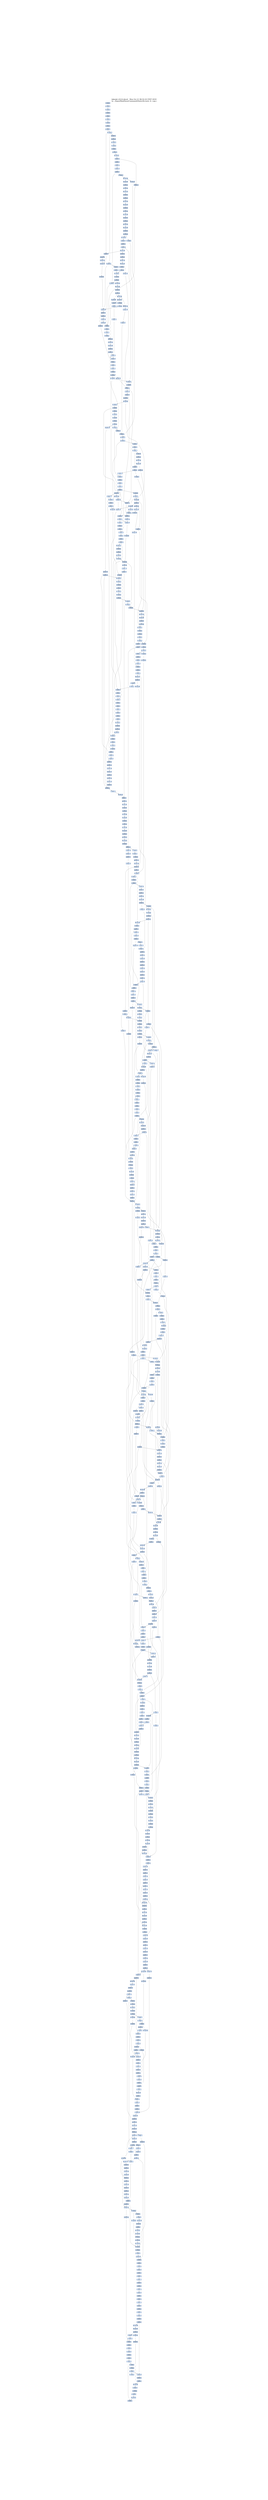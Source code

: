 digraph G {
node[shape=rectangle,style=filled,fillcolor=lightsteelblue,color=lightsteelblue]
bgcolor="transparent"
graph [label="Jakstab v0.8.4-devel   Mon Oct 21 06:32:16 CEST 2019\n-m ../Input/Real/linuxCommandsStatic/du-tests -b --cpa i", labelloc=t, fontsize=35, pad=30]
"0x00000000"[label="0x00000000\n"];
"0x00000002"[label="0x00000002\n"];
"0x00000003"[label="0x00000003\n"];
"0x00000006"[label="0x00000006\n"];
"0x00000007"[label="0x00000007\n"];
"0x0000000a"[label="0x0000000a\n"];
"0x0000000f"[label="0x0000000f\n"];
"0x00000010"[label="0x00000010\n"];
"0x00000011"[label="0x00000011\n"];
"0x00000013"[label="0x00000013\n"];
"0x00000015"[label="0x00000015\n"];
"0x0000001b"[label="0x0000001b\n"];
"0x0000001d"[label="0x0000001d\n"];
"0x0000001f"[label="0x0000001f\n"];
"0x00000021"[label="0x00000021\n"];
"0x00000026"[label="0x00000026\n"];
"0x00000029"[label="0x00000029\n"];
"0x0000002e"[label="0x0000002e\n"];
"0x00000031"[label="0x00000031\n"];
"0x00000032"[label="0x00000032\n"];
"0x00000034"[label="0x00000034\n"];
"0x00000037"[label="0x00000037\n"];
"0x00000039"[label="0x00000039\n"];
"0x0000003b"[label="0x0000003b\n"];
"0x0000003d"[label="0x0000003d\n"];
"0x0000003e"[label="0x0000003e\n"];
"0x0000003f"[label="0x0000003f\n"];
"0x00000041"[label="0x00000041\n"];
"0x00000042"[label="0x00000042\n"];
"0x00000043"[label="0x00000043\n"];
"0x00000045"[label="0x00000045\n"];
"0x00000047"[label="0x00000047\n"];
"0x00000049"[label="0x00000049\n"];
"0x0000004a"[label="0x0000004a\n"];
"0x0000004f"[label="0x0000004f\n"];
"0x00000051"[label="0x00000051\n"];
"0x00000054"[label="0x00000054\n"];
"0x00000055"[label="0x00000055\n"];
"0x00000058"[label="0x00000058\n"];
"0x0000005b"[label="0x0000005b\n"];
"0x00000060"[label="0x00000060\n"];
"0x00000063"[label="0x00000063\n"];
"0x00000064"[label="0x00000064\n"];
"0x00000066"[label="0x00000066\n"];
"0x00000068"[label="0x00000068\n"];
"0x0000006a"[label="0x0000006a\n"];
"0x0000006c"[label="0x0000006c\n"];
"0x0000006f"[label="0x0000006f\n"];
"0x00000072"[label="0x00000072\n"];
"0x0000007a"[label="0x0000007a\n"];
"0x0000007c"[label="0x0000007c\n"];
"0x0000007e"[label="0x0000007e\n"];
"0x0000007f"[label="0x0000007f\n"];
"0x00000080"[label="0x00000080\n"];
"0x00000081"[label="0x00000081\n"];
"0x00000082"[label="0x00000082\n"];
"0x00000084"[label="0x00000084\n"];
"0x00000085"[label="0x00000085\n"];
"0x00000087"[label="0x00000087\n"];
"0x00000088"[label="0x00000088\n"];
"0x00000089"[label="0x00000089\n"];
"0x0000008c"[label="0x0000008c\n"];
"0x0000008e"[label="0x0000008e\n"];
"0x00000090"[label="0x00000090\n"];
"0x00000091"[label="0x00000091\n"];
"0x00000093"[label="0x00000093\n"];
"0x00000095"[label="0x00000095\n"];
"0x00000098"[label="0x00000098\n"];
"0x00000099"[label="0x00000099\n"];
"0x0000009b"[label="0x0000009b\n"];
"0x0000009c"[label="0x0000009c\n"];
"0x000000a0"[label="0x000000a0\n"];
"0x000000a1"[label="0x000000a1\n"];
"0x000000a3"[label="0x000000a3\n"];
"0x000000a4"[label="0x000000a4\n"];
"0x000000a6"[label="0x000000a6\n"];
"0x000000a7"[label="0x000000a7\n"];
"0x000000a8"[label="0x000000a8\n"];
"0x000000a9"[label="0x000000a9\n"];
"0x000000ac"[label="0x000000ac\n"];
"0x000000ad"[label="0x000000ad\n"];
"0x000000b0"[label="0x000000b0\n"];
"0x000000b1"[label="0x000000b1\n"];
"0x000000b3"[label="0x000000b3\n"];
"0x000000b4"[label="0x000000b4\n"];
"0x000000b5"[label="0x000000b5\n"];
"0x000000b8"[label="0x000000b8\n"];
"0x000000b9"[label="0x000000b9\n"];
"0x000000ba"[label="0x000000ba\n"];
"0x000000bc"[label="0x000000bc\n"];
"0x000000c0"[label="0x000000c0\n"];
"0x000000c1"[label="0x000000c1\n"];
"0x000000c2"[label="0x000000c2\n"];
"0x000000c3"[label="0x000000c3\n"];
"0x000000c4"[label="0x000000c4\n"];
"0x000000c7"[label="0x000000c7\n"];
"0x000000ca"[label="0x000000ca\n"];
"0x000000ce"[label="0x000000ce\n"];
"0x000000d3"[label="0x000000d3\n"];
"0x000000d5"[label="0x000000d5\n"];
"0x000000d7"[label="0x000000d7\n"];
"0x000000d9"[label="0x000000d9\n"];
"0x000000da"[label="0x000000da\n"];
"0x000000dd"[label="0x000000dd\n"];
"0x000000df"[label="0x000000df\n"];
"0x000000e1"[label="0x000000e1\n"];
"0x000000e2"[label="0x000000e2\n"];
"0x000000e5"[label="0x000000e5\n"];
"0x000000e6"[label="0x000000e6\n"];
"0x000000e8"[label="0x000000e8\n"];
"0x000000eb"[label="0x000000eb\n"];
"0x000000ed"[label="0x000000ed\n"];
"0x000000ef"[label="0x000000ef\n"];
"0x000000f1"[label="0x000000f1\n"];
"0x000000f2"[label="0x000000f2\n"];
"0x000000f3"[label="0x000000f3\n"];
"0x000000f5"[label="0x000000f5\n"];
"0x000000fe"[label="0x000000fe\n"];
"0x00000100"[label="0x00000100\n"];
"0x00000103"[label="0x00000103\n"];
"0x00000105"[label="0x00000105\n"];
"0x00000107"[label="0x00000107\n"];
"0x00000108"[label="0x00000108\n"];
"0x0000010c"[label="0x0000010c\n"];
"0x00000110"[label="0x00000110\n"];
"0x00000112"[label="0x00000112\n"];
"0x00000114"[label="0x00000114\n"];
"0x00000116"[label="0x00000116\n"];
"0x00000117"[label="0x00000117\n"];
"0x00000119"[label="0x00000119\n"];
"0x0000011b"[label="0x0000011b\n"];
"0x0000011e"[label="0x0000011e\n"];
"0x00000121"[label="0x00000121\n"];
"0x00000123"[label="0x00000123\n"];
"0x00000126"[label="0x00000126\n"];
"0x00000128"[label="0x00000128\n"];
"0x00000129"[label="0x00000129\n"];
"0x0000012a"[label="0x0000012a\n"];
"0x0000012c"[label="0x0000012c\n"];
"0x0000012d"[label="0x0000012d\n"];
"0x0000012e"[label="0x0000012e\n"];
"0x00000130"[label="0x00000130\n"];
"0x00000131"[label="0x00000131\n"];
"0x00000132"[label="0x00000132\n"];
"0x00000134"[label="0x00000134\n"];
"0x00000136"[label="0x00000136\n"];
"0x00000138"[label="0x00000138\n"];
"0x0000013a"[label="0x0000013a\n"];
"0x00000141"[label="0x00000141\n"];
"0x00000145"[label="0x00000145\n"];
"0x00000147"[label="0x00000147\n"];
"0x00000149"[label="0x00000149\n"];
"0x0000014a"[label="0x0000014a\n"];
"0x0000014d"[label="0x0000014d\n"];
"0x0000014e"[label="0x0000014e\n"];
"0x00000150"[label="0x00000150\n"];
"0x00000151"[label="0x00000151\n"];
"0x00000152"[label="0x00000152\n"];
"0x00000155"[label="0x00000155\n"];
"0x00000156"[label="0x00000156\n"];
"0x00000157"[label="0x00000157\n"];
"0x00000158"[label="0x00000158\n"];
"0x0000015a"[label="0x0000015a\n"];
"0x0000015b"[label="0x0000015b\n"];
"0x0000015c"[label="0x0000015c\n"];
"0x0000015e"[label="0x0000015e\n"];
"0x00000160"[label="0x00000160\n"];
"0x00000164"[label="0x00000164\n"];
"0x00000165"[label="0x00000165\n"];
"0x00000167"[label="0x00000167\n"];
"0x00000169"[label="0x00000169\n"];
"0x0000016a"[label="0x0000016a\n"];
"0x0000016c"[label="0x0000016c\n"];
"0x0000016d"[label="0x0000016d\n"];
"0x0000016f"[label="0x0000016f\n"];
"0x00000172"[label="0x00000172\n"];
"0x00000173"[label="0x00000173\n"];
"0x00000174"[label="0x00000174\n"];
"0x00000175"[label="0x00000175\n"];
"0x00000176"[label="0x00000176\n"];
"0x00000177"[label="0x00000177\n"];
"0x00000179"[label="0x00000179\n"];
"0x0000017a"[label="0x0000017a\n"];
"0x0000017b"[label="0x0000017b\n"];
"0x0000017c"[label="0x0000017c\n"];
"0x0000017d"[label="0x0000017d\n"];
"0x00000180"[label="0x00000180\n"];
"0x00000182"[label="0x00000182\n"];
"0x00000184"[label="0x00000184\n"];
"0x00000187"[label="0x00000187\n"];
"0x0000018a"[label="0x0000018a\n"];
"0x0000018b"[label="0x0000018b\n"];
"0x0000018c"[label="0x0000018c\n"];
"0x0000018d"[label="0x0000018d\n"];
"0x0000018e"[label="0x0000018e\n"];
"0x0000018f"[label="0x0000018f\n"];
"0x00000191"[label="0x00000191\n"];
"0x00000192"[label="0x00000192\n"];
"0x00000193"[label="0x00000193\n"];
"0x00000195"[label="0x00000195\n"];
"0x00000196"[label="0x00000196\n"];
"0x00000197"[label="0x00000197\n"];
"0x00000198"[label="0x00000198\n"];
"0x00000199"[label="0x00000199\n"];
"0x0000019a"[label="0x0000019a\n"];
"0x0000019b"[label="0x0000019b\n"];
"0x0000019c"[label="0x0000019c\n"];
"0x0000019d"[label="0x0000019d\n"];
"0x0000019e"[label="0x0000019e\n"];
"0x000001a0"[label="0x000001a0\n"];
"0x000001a2"[label="0x000001a2\n"];
"0x000001a3"[label="0x000001a3\n"];
"0x000001a5"[label="0x000001a5\n"];
"0x000001a8"[label="0x000001a8\n"];
"0x000001aa"[label="0x000001aa\n"];
"0x000001ad"[label="0x000001ad\n"];
"0x000001ae"[label="0x000001ae\n"];
"0x000001b1"[label="0x000001b1\n"];
"0x000001b3"[label="0x000001b3\n"];
"0x000001ba"[label="0x000001ba\n"];
"0x000001bc"[label="0x000001bc\n"];
"0x000001bd"[label="0x000001bd\n"];
"0x000001bf"[label="0x000001bf\n"];
"0x000001c1"[label="0x000001c1\n"];
"0x000001c2"[label="0x000001c2\n"];
"0x000001c4"[label="0x000001c4\n"];
"0x000001c7"[label="0x000001c7\n"];
"0x000001c8"[label="0x000001c8\n"];
"0x000001c9"[label="0x000001c9\n"];
"0x000001ca"[label="0x000001ca\n"];
"0x000001cb"[label="0x000001cb\n"];
"0x000001cc"[label="0x000001cc\n"];
"0x000001cd"[label="0x000001cd\n"];
"0x000001ce"[label="0x000001ce\n"];
"0x000001cf"[label="0x000001cf\n"];
"0x000001d0"[label="0x000001d0\n"];
"0x000001d1"[label="0x000001d1\n"];
"0x000001d2"[label="0x000001d2\n"];
"0x000001d3"[label="0x000001d3\n"];
"0x000001d4"[label="0x000001d4\n"];
"0x000001d7"[label="0x000001d7\n"];
"0x000001da"[label="0x000001da\n"];
"0x000001db"[label="0x000001db\n"];
"0x000001dc"[label="0x000001dc\n"];
"0x000001dd"[label="0x000001dd\n"];
"0x000001de"[label="0x000001de\n"];
"0x000001df"[label="0x000001df\n"];
"0x000001e2"[label="0x000001e2\n"];
"0x000001e3"[label="0x000001e3\n"];
"0x000001e6"[label="0x000001e6\n"];
"0x000001e7"[label="0x000001e7\n"];
"0x000001e8"[label="0x000001e8\n"];
"0x000001e9"[label="0x000001e9\n"];
"0x000001ea"[label="0x000001ea\n"];
"0x000001eb"[label="0x000001eb\n"];
"0x000001ec"[label="0x000001ec\n"];
"0x000001ed"[label="0x000001ed\n"];
"0x000001ee"[label="0x000001ee\n"];
"0x000001ef"[label="0x000001ef\n"];
"0x000001f0"[label="0x000001f0\n"];
"0x000001f3"[label="0x000001f3\n"];
"0x000001f4"[label="0x000001f4\n"];
"0x000001f5"[label="0x000001f5\n"];
"0x000001f6"[label="0x000001f6\n"];
"0x000001f7"[label="0x000001f7\n"];
"0x000001f8"[label="0x000001f8\n"];
"0x000001fb"[label="0x000001fb\n"];
"0x000001fc"[label="0x000001fc\n"];
"0x00000202"[label="0x00000202\n"];
"0x00000204"[label="0x00000204\n"];
"0x00000207"[label="0x00000207\n"];
"0x00000208"[label="0x00000208\n"];
"0x00000209"[label="0x00000209\n"];
"0x0000020a"[label="0x0000020a\n"];
"0x0000020b"[label="0x0000020b\n"];
"0x0000020c"[label="0x0000020c\n"];
"0x0000020f"[label="0x0000020f\n"];
"0x00000210"[label="0x00000210\n"];
"0x00000213"[label="0x00000213\n"];
"0x00000217"[label="0x00000217\n"];
"0x00000219"[label="0x00000219\n"];
"0x0000021b"[label="0x0000021b\n"];
"0x0000021d"[label="0x0000021d\n"];
"0x0000021f"[label="0x0000021f\n"];
"0x00000220"[label="0x00000220\n"];
"0x00000222"[label="0x00000222\n"];
"0x00000224"[label="0x00000224\n"];
"0x00000225"[label="0x00000225\n"];
"0x00000226"[label="0x00000226\n"];
"0x00000228"[label="0x00000228\n"];
"0x0000022c"[label="0x0000022c\n"];
"0x0000022d"[label="0x0000022d\n"];
"0x00000235"[label="0x00000235\n"];
"0x00000236"[label="0x00000236\n"];
"0x00000237"[label="0x00000237\n"];
"0x00000238"[label="0x00000238\n"];
"0x00000239"[label="0x00000239\n"];
"0x0000023b"[label="0x0000023b\n"];
"0x0000023c"[label="0x0000023c\n"];
"0x0000023e"[label="0x0000023e\n"];
"0x00000242"[label="0x00000242\n"];
"0x00000244"[label="0x00000244\n"];
"0x00000247"[label="0x00000247\n"];
"0x0000024a"[label="0x0000024a\n"];
"0x0000024c"[label="0x0000024c\n"];
"0x00000250"[label="0x00000250\n"];
"0x00000253"[label="0x00000253\n"];
"0x00000255"[label="0x00000255\n"];
"0x00000256"[label="0x00000256\n"];
"0x00000259"[label="0x00000259\n"];
"0x0000025b"[label="0x0000025b\n"];
"0x0000025e"[label="0x0000025e\n"];
"0x0000025f"[label="0x0000025f\n"];
"0x00000262"[label="0x00000262\n"];
"0x00000263"[label="0x00000263\n"];
"0x00000266"[label="0x00000266\n"];
"0x00000267"[label="0x00000267\n"];
"0x0000026a"[label="0x0000026a\n"];
"0x0000026e"[label="0x0000026e\n"];
"0x00000270"[label="0x00000270\n"];
"0x00000272"[label="0x00000272\n"];
"0x00000274"[label="0x00000274\n"];
"0x00000275"[label="0x00000275\n"];
"0x00000276"[label="0x00000276\n"];
"0x00000277"[label="0x00000277\n"];
"0x00000278"[label="0x00000278\n"];
"0x00000279"[label="0x00000279\n"];
"0x0000027a"[label="0x0000027a\n"];
"0x0000027b"[label="0x0000027b\n"];
"0x0000027c"[label="0x0000027c\n"];
"0x0000027d"[label="0x0000027d\n"];
"0x00000281"[label="0x00000281\n"];
"0x00000283"[label="0x00000283\n"];
"0x00000284"[label="0x00000284\n"];
"0x00000286"[label="0x00000286\n"];
"0x00000287"[label="0x00000287\n"];
"0x00000289"[label="0x00000289\n"];
"0x0000028b"[label="0x0000028b\n"];
"0x0000028c"[label="0x0000028c\n"];
"0x0000028d"[label="0x0000028d\n"];
"0x0000028f"[label="0x0000028f\n"];
"0x00000290"[label="0x00000290\n"];
"0x00000293"[label="0x00000293\n"];
"0x00000294"[label="0x00000294\n"];
"0x00000298"[label="0x00000298\n"];
"0x0000029a"[label="0x0000029a\n"];
"0x0000029d"[label="0x0000029d\n"];
"0x000002a1"[label="0x000002a1\n"];
"0x000002a3"[label="0x000002a3\n"];
"0x000002a5"[label="0x000002a5\n"];
"0x000002a7"[label="0x000002a7\n"];
"0x000002a8"[label="0x000002a8\n"];
"0x000002a9"[label="0x000002a9\n"];
"0x000002aa"[label="0x000002aa\n"];
"0x000002ab"[label="0x000002ab\n"];
"0x000002ac"[label="0x000002ac\n"];
"0x000002ae"[label="0x000002ae\n"];
"0x000002b0"[label="0x000002b0\n"];
"0x000002b1"[label="0x000002b1\n"];
"0x000002b3"[label="0x000002b3\n"];
"0x000002b4"[label="0x000002b4\n"];
"0x000002b5"[label="0x000002b5\n"];
"0x000002bc"[label="0x000002bc\n"];
"0x000002bd"[label="0x000002bd\n"];
"0x000002c1"[label="0x000002c1\n"];
"0x000002c4"[label="0x000002c4\n"];
"0x000002c6"[label="0x000002c6\n"];
"0x000002c9"[label="0x000002c9\n"];
"0x000002ca"[label="0x000002ca\n"];
"0x000002cb"[label="0x000002cb\n"];
"0x000002cc"[label="0x000002cc\n"];
"0x000002cd"[label="0x000002cd\n"];
"0x000002cf"[label="0x000002cf\n"];
"0x000002d1"[label="0x000002d1\n"];
"0x000002d5"[label="0x000002d5\n"];
"0x000002d6"[label="0x000002d6\n"];
"0x000002d8"[label="0x000002d8\n"];
"0x000002d9"[label="0x000002d9\n"];
"0x000002da"[label="0x000002da\n"];
"0x000002db"[label="0x000002db\n"];
"0x000002dc"[label="0x000002dc\n"];
"0x000002de"[label="0x000002de\n"];
"0x000002e2"[label="0x000002e2\n"];
"0x000002e7"[label="0x000002e7\n"];
"0x000002e8"[label="0x000002e8\n"];
"0x000002eb"[label="0x000002eb\n"];
"0x000002ee"[label="0x000002ee\n"];
"0x000002ef"[label="0x000002ef\n"];
"0x000002f0"[label="0x000002f0\n"];
"0x000002f1"[label="0x000002f1\n"];
"0x000002f2"[label="0x000002f2\n"];
"0x000002f3"[label="0x000002f3\n"];
"0x000002f4"[label="0x000002f4\n"];
"0x000002f5"[label="0x000002f5\n"];
"0x000002f6"[label="0x000002f6\n"];
"0x000002f7"[label="0x000002f7\n"];
"0x000002f8"[label="0x000002f8\n"];
"0x000002f9"[label="0x000002f9\n"];
"0x000002fa"[label="0x000002fa\n"];
"0x000002fb"[label="0x000002fb\n"];
"0x000002fc"[label="0x000002fc\n"];
"0x000002fd"[label="0x000002fd\n"];
"0x000002fe"[label="0x000002fe\n"];
"0x000002ff"[label="0x000002ff\n"];
"0x00000304"[label="0x00000304\n"];
"0x00000306"[label="0x00000306\n"];
"0x00000308"[label="0x00000308\n"];
"0x0000030a"[label="0x0000030a\n"];
"0x0000030c"[label="0x0000030c\n"];
"0x0000030d"[label="0x0000030d\n"];
"0x0000030e"[label="0x0000030e\n"];
"0x00000314"[label="0x00000314\n"];
"0x00000316"[label="0x00000316\n"];
"0x00000317"[label="0x00000317\n"];
"0x00000318"[label="0x00000318\n"];
"0x0000031a"[label="0x0000031a\n"];
"0x0000031b"[label="0x0000031b\n"];
"0x0000031c"[label="0x0000031c\n"];
"0x0000031d"[label="0x0000031d\n"];
"0x0000031e"[label="0x0000031e\n"];
"0x00000321"[label="0x00000321\n"];
"0x00000322"[label="0x00000322\n"];
"0x00000323"[label="0x00000323\n"];
"0x00000324"[label="0x00000324\n"];
"0x00000327"[label="0x00000327\n"];
"0x00000328"[label="0x00000328\n"];
"0x0000032b"[label="0x0000032b\n"];
"0x0000032d"[label="0x0000032d\n"];
"0x00000330"[label="0x00000330\n"];
"0x00000332"[label="0x00000332\n"];
"0x00000334"[label="0x00000334\n"];
"0x00000336"[label="0x00000336\n"];
"0x00000337"[label="0x00000337\n"];
"0x0000033b"[label="0x0000033b\n"];
"0x0000033c"[label="0x0000033c\n"];
"0x0000033d"[label="0x0000033d\n"];
"0x00000340"[label="0x00000340\n"];
"0x00000342"[label="0x00000342\n"];
"0x00000344"[label="0x00000344\n"];
"0x00000346"[label="0x00000346\n"];
"0x00000347"[label="0x00000347\n"];
"0x0000034a"[label="0x0000034a\n"];
"0x0000034b"[label="0x0000034b\n"];
"0x0000034d"[label="0x0000034d\n"];
"0x0000034e"[label="0x0000034e\n"];
"0x00000351"[label="0x00000351\n"];
"0x00000352"[label="0x00000352\n"];
"0x00000355"[label="0x00000355\n"];
"0x00000356"[label="0x00000356\n"];
"0x0000035a"[label="0x0000035a\n"];
"0x0000035b"[label="0x0000035b\n"];
"0x0000035d"[label="0x0000035d\n"];
"0x00000360"[label="0x00000360\n"];
"0x00000361"[label="0x00000361\n"];
"0x00000363"[label="0x00000363\n"];
"0x00000365"[label="0x00000365\n"];
"0x0000036a"[label="0x0000036a\n"];
"0x0000036d"[label="0x0000036d\n"];
"0x00000371"[label="0x00000371\n"];
"0x00000372"[label="0x00000372\n"];
"0x00000373"[label="0x00000373\n"];
"0x00000375"[label="0x00000375\n"];
"0x00000378"[label="0x00000378\n"];
"0x00000379"[label="0x00000379\n"];
"0x0000037a"[label="0x0000037a\n"];
"0x0000037c"[label="0x0000037c\n"];
"0x0000037d"[label="0x0000037d\n"];
"0x0000037f"[label="0x0000037f\n"];
"0x00000380"[label="0x00000380\n"];
"0x00000383"[label="0x00000383\n"];
"0x00000385"[label="0x00000385\n"];
"0x00000388"[label="0x00000388\n"];
"0x0000038a"[label="0x0000038a\n"];
"0x0000038c"[label="0x0000038c\n"];
"0x0000038f"[label="0x0000038f\n"];
"0x00000390"[label="0x00000390\n"];
"0x00000392"[label="0x00000392\n"];
"0x00000393"[label="0x00000393\n"];
"0x00000395"[label="0x00000395\n"];
"0x00000397"[label="0x00000397\n"];
"0x00000398"[label="0x00000398\n"];
"0x0000039a"[label="0x0000039a\n"];
"0x0000039c"[label="0x0000039c\n"];
"0x0000039d"[label="0x0000039d\n"];
"0x0000039f"[label="0x0000039f\n"];
"0x000003a1"[label="0x000003a1\n"];
"0x000003a5"[label="0x000003a5\n"];
"0x000003a7"[label="0x000003a7\n"];
"0x000003a8"[label="0x000003a8\n"];
"0x000003a9"[label="0x000003a9\n"];
"0x000003aa"[label="0x000003aa\n"];
"0x000003ab"[label="0x000003ab\n"];
"0x000003ac"[label="0x000003ac\n"];
"0x000003ad"[label="0x000003ad\n"];
"0x000003af"[label="0x000003af\n"];
"0x000003b0"[label="0x000003b0\n"];
"0x000003b1"[label="0x000003b1\n"];
"0x000003b2"[label="0x000003b2\n"];
"0x000003b4"[label="0x000003b4\n"];
"0x000003b6"[label="0x000003b6\n"];
"0x000003b7"[label="0x000003b7\n"];
"0x000003b8"[label="0x000003b8\n"];
"0x000003b9"[label="0x000003b9\n"];
"0x000003ba"[label="0x000003ba\n"];
"0x000003bb"[label="0x000003bb\n"];
"0x000003bc"[label="0x000003bc\n"];
"0x000003bd"[label="0x000003bd\n"];
"0x000003be"[label="0x000003be\n"];
"0x000003bf"[label="0x000003bf\n"];
"0x000003c1"[label="0x000003c1\n"];
"0x000003c5"[label="0x000003c5\n"];
"0x000003c9"[label="0x000003c9\n"];
"0x000003cc"[label="0x000003cc\n"];
"0x000003ce"[label="0x000003ce\n"];
"0x000003cf"[label="0x000003cf\n"];
"0x000003d1"[label="0x000003d1\n"];
"0x000003d2"[label="0x000003d2\n"];
"0x000003d3"[label="0x000003d3\n"];
"0x000003d5"[label="0x000003d5\n"];
"0x000003d7"[label="0x000003d7\n"];
"0x000003d9"[label="0x000003d9\n"];
"0x000003db"[label="0x000003db\n"];
"0x000003de"[label="0x000003de\n"];
"0x000003e1"[label="0x000003e1\n"];
"0x000003e7"[label="0x000003e7\n"];
"0x000003e9"[label="0x000003e9\n"];
"0x000003eb"[label="0x000003eb\n"];
"0x000003ed"[label="0x000003ed\n"];
"0x000003f3"[label="0x000003f3\n"];
"0x000003f4"[label="0x000003f4\n"];
"0x000003f5"[label="0x000003f5\n"];
"0x000003f7"[label="0x000003f7\n"];
"0x000003f9"[label="0x000003f9\n"];
"0x000003fd"[label="0x000003fd\n"];
"0x00000401"[label="0x00000401\n"];
"0x00000405"[label="0x00000405\n"];
"0x00000408"[label="0x00000408\n"];
"0x0000040a"[label="0x0000040a\n"];
"0x0000040b"[label="0x0000040b\n"];
"0x0000040d"[label="0x0000040d\n"];
"0x0000040e"[label="0x0000040e\n"];
"0x0000040f"[label="0x0000040f\n"];
"0x00000410"[label="0x00000410\n"];
"0x00000411"[label="0x00000411\n"];
"0x00000413"[label="0x00000413\n"];
"0x00000414"[label="0x00000414\n"];
"0x00000415"[label="0x00000415\n"];
"0x00000416"[label="0x00000416\n"];
"0x00000417"[label="0x00000417\n"];
"0x0000041a"[label="0x0000041a\n"];
"0x0000041d"[label="0x0000041d\n"];
"0x00000425"[label="0x00000425\n"];
"0x00000429"[label="0x00000429\n"];
"0x0000042b"[label="0x0000042b\n"];
"0x00000430"[label="0x00000430\n"];
"0x00000431"[label="0x00000431\n"];
"0x00000432"[label="0x00000432\n"];
"0x00000434"[label="0x00000434\n"];
"0x00000435"[label="0x00000435\n"];
"0x00000437"[label="0x00000437\n"];
"0x00000438"[label="0x00000438\n"];
"0x0000043a"[label="0x0000043a\n"];
"0x0000043c"[label="0x0000043c\n"];
"0x0000043e"[label="0x0000043e\n"];
"0x00000441"[label="0x00000441\n"];
"0x00000442"[label="0x00000442\n"];
"0x00000444"[label="0x00000444\n"];
"0x00000445"[label="0x00000445\n"];
"0x00000446"[label="0x00000446\n"];
"0x00000448"[label="0x00000448\n"];
"0x0000044b"[label="0x0000044b\n"];
"0x0000044e"[label="0x0000044e\n"];
"0x0000044f"[label="0x0000044f\n"];
"0x00000450"[label="0x00000450\n"];
"0x00000451"[label="0x00000451\n"];
"0x00000453"[label="0x00000453\n"];
"0x00000454"[label="0x00000454\n"];
"0x00000455"[label="0x00000455\n"];
"0x00000458"[label="0x00000458\n"];
"0x0000045a"[label="0x0000045a\n"];
"0x0000045b"[label="0x0000045b\n"];
"0x0000045c"[label="0x0000045c\n"];
"0x0000045e"[label="0x0000045e\n"];
"0x00000460"[label="0x00000460\n"];
"0x00000461"[label="0x00000461\n"];
"0x00000463"[label="0x00000463\n"];
"0x00000465"[label="0x00000465\n"];
"0x00000467"[label="0x00000467\n"];
"0x00000468"[label="0x00000468\n"];
"0x0000046d"[label="0x0000046d\n"];
"0x0000046e"[label="0x0000046e\n"];
"0x0000046f"[label="0x0000046f\n"];
"0x00000471"[label="0x00000471\n"];
"0x00000475"[label="0x00000475\n"];
"0x00000477"[label="0x00000477\n"];
"0x00000478"[label="0x00000478\n"];
"0x0000047b"[label="0x0000047b\n"];
"0x0000047e"[label="0x0000047e\n"];
"0x0000047f"[label="0x0000047f\n"];
"0x00000480"[label="0x00000480\n"];
"0x00000481"[label="0x00000481\n"];
"0x00000482"[label="0x00000482\n"];
"0x00000483"[label="0x00000483\n"];
"0x00000485"[label="0x00000485\n"];
"0x00000488"[label="0x00000488\n"];
"0x0000048b"[label="0x0000048b\n"];
"0x0000048c"[label="0x0000048c\n"];
"0x00000490"[label="0x00000490\n"];
"0x00000492"[label="0x00000492\n"];
"0x00000495"[label="0x00000495\n"];
"0x00000497"[label="0x00000497\n"];
"0x00000498"[label="0x00000498\n"];
"0x00000499"[label="0x00000499\n"];
"0x0000049b"[label="0x0000049b\n"];
"0x0000049d"[label="0x0000049d\n"];
"0x000004a0"[label="0x000004a0\n"];
"0x000004a2"[label="0x000004a2\n"];
"0x000004a5"[label="0x000004a5\n"];
"0x000004a7"[label="0x000004a7\n"];
"0x000004ab"[label="0x000004ab\n"];
"0x000004ad"[label="0x000004ad\n"];
"0x000004ae"[label="0x000004ae\n"];
"0x000004b0"[label="0x000004b0\n"];
"0x000004b1"[label="0x000004b1\n"];
"0x000004b2"[label="0x000004b2\n"];
"0x000004b3"[label="0x000004b3\n"];
"0x000004b6"[label="0x000004b6\n"];
"0x000004b7"[label="0x000004b7\n"];
"0x000004b9"[label="0x000004b9\n"];
"0x000004bb"[label="0x000004bb\n"];
"0x000004be"[label="0x000004be\n"];
"0x000004c2"[label="0x000004c2\n"];
"0x000004c5"[label="0x000004c5\n"];
"0x000004c6"[label="0x000004c6\n"];
"0x000004c7"[label="0x000004c7\n"];
"0x000004c9"[label="0x000004c9\n"];
"0x000004ca"[label="0x000004ca\n"];
"0x000004cc"[label="0x000004cc\n"];
"0x000004ce"[label="0x000004ce\n"];
"0x000004d1"[label="0x000004d1\n"];
"0x000004d2"[label="0x000004d2\n"];
"0x000004d4"[label="0x000004d4\n"];
"0x000004d6"[label="0x000004d6\n"];
"0x000004db"[label="0x000004db\n"];
"0x000004dd"[label="0x000004dd\n"];
"0x000004de"[label="0x000004de\n"];
"0x000004e3"[label="0x000004e3\n"];
"0x000004e9"[label="0x000004e9\n"];
"0x000004eb"[label="0x000004eb\n"];
"0x000004ec"[label="0x000004ec\n"];
"0x000004ed"[label="0x000004ed\n"];
"0x000004f0"[label="0x000004f0\n"];
"0x000004f1"[label="0x000004f1\n"];
"0x000004f3"[label="0x000004f3\n"];
"0x000004f5"[label="0x000004f5\n"];
"0x000004f7"[label="0x000004f7\n"];
"0x000004fa"[label="0x000004fa\n"];
"0x00000501"[label="0x00000501\n"];
"0x00000502"[label="0x00000502\n"];
"0x00000503"[label="0x00000503\n"];
"0x00000504"[label="0x00000504\n"];
"0x00000506"[label="0x00000506\n"];
"0x0000050b"[label="0x0000050b\n"];
"0x0000050d"[label="0x0000050d\n"];
"0x00000512"[label="0x00000512\n"];
"0x00000513"[label="0x00000513\n"];
"0x00000515"[label="0x00000515\n"];
"0x00000517"[label="0x00000517\n"];
"0x00000519"[label="0x00000519\n"];
"0x0000051c"[label="0x0000051c\n"];
"0x0000051f"[label="0x0000051f\n"];
"0x00000521"[label="0x00000521\n"];
"0x00000522"[label="0x00000522\n"];
"0x00000524"[label="0x00000524\n"];
"0x00000526"[label="0x00000526\n"];
"0x0000052a"[label="0x0000052a\n"];
"0x0000052b"[label="0x0000052b\n"];
"0x0000052d"[label="0x0000052d\n"];
"0x0000052f"[label="0x0000052f\n"];
"0x00000531"[label="0x00000531\n"];
"0x00000536"[label="0x00000536\n"];
"0x00000537"[label="0x00000537\n"];
"0x0000053b"[label="0x0000053b\n"];
"0x0000053d"[label="0x0000053d\n"];
"0x0000053f"[label="0x0000053f\n"];
"0x00000544"[label="0x00000544\n"];
"0x00000546"[label="0x00000546\n"];
"0x00000549"[label="0x00000549\n"];
"0x0000054d"[label="0x0000054d\n"];
"0x0000054f"[label="0x0000054f\n"];
"0x00000551"[label="0x00000551\n"];
"0x00000556"[label="0x00000556\n"];
"0x00000557"[label="0x00000557\n"];
"0x0000055b"[label="0x0000055b\n"];
"0x0000055d"[label="0x0000055d\n"];
"0x0000055f"[label="0x0000055f\n"];
"0x00000564"[label="0x00000564\n"];
"0x00000566"[label="0x00000566\n"];
"0x00000568"[label="0x00000568\n"];
"0x00000569"[label="0x00000569\n"];
"0x0000056b"[label="0x0000056b\n"];
"0x0000056f"[label="0x0000056f\n"];
"0x00000571"[label="0x00000571\n"];
"0x00000573"[label="0x00000573\n"];
"0x00000578"[label="0x00000578\n"];
"0x0000057a"[label="0x0000057a\n"];
"0x0000057c"[label="0x0000057c\n"];
"0x00000580"[label="0x00000580\n"];
"0x00000582"[label="0x00000582\n"];
"0x00000584"[label="0x00000584\n"];
"0x00000585"[label="0x00000585\n"];
"0x00000587"[label="0x00000587\n"];
"0x00000588"[label="0x00000588\n"];
"0x00000589"[label="0x00000589\n"];
"0x0000058a"[label="0x0000058a\n"];
"0x0000058c"[label="0x0000058c\n"];
"0x00000590"[label="0x00000590\n"];
"0x00000592"[label="0x00000592\n"];
"0x00000594"[label="0x00000594\n"];
"0x00000599"[label="0x00000599\n"];
"0x0000059a"[label="0x0000059a\n"];
"0x0000059c"[label="0x0000059c\n"];
"0x0000059d"[label="0x0000059d\n"];
"0x0000059f"[label="0x0000059f\n"];
"0x000005a3"[label="0x000005a3\n"];
"0x000005a5"[label="0x000005a5\n"];
"0x000005a7"[label="0x000005a7\n"];
"0x000005ac"[label="0x000005ac\n"];
"0x000005b0"[label="0x000005b0\n"];
"0x000005b2"[label="0x000005b2\n"];
"0x000005b3"[label="0x000005b3\n"];
"0x000005b4"[label="0x000005b4\n"];
"0x000005b9"[label="0x000005b9\n"];
"0x000005ba"[label="0x000005ba\n"];
"0x000005bc"[label="0x000005bc\n"];
"0x000005be"[label="0x000005be\n"];
"0x000005c0"[label="0x000005c0\n"];
"0x000005c2"[label="0x000005c2\n"];
"0x000005c6"[label="0x000005c6\n"];
"0x000005c7"[label="0x000005c7\n"];
"0x000005c9"[label="0x000005c9\n"];
"0x000005cd"[label="0x000005cd\n"];
"0x000005cf"[label="0x000005cf\n"];
"0x000005d1"[label="0x000005d1\n"];
"0x000005d3"[label="0x000005d3\n"];
"0x000005d4"[label="0x000005d4\n"];
"0x000005d6"[label="0x000005d6\n"];
"0x000005d8"[label="0x000005d8\n"];
"0x000005db"[label="0x000005db\n"];
"0x000005df"[label="0x000005df\n"];
"0x000005e1"[label="0x000005e1\n"];
"0x000005e3"[label="0x000005e3\n"];
"0x000005e7"[label="0x000005e7\n"];
"0x000005e8"[label="0x000005e8\n"];
"0x000005ea"[label="0x000005ea\n"];
"0x000005ec"[label="0x000005ec\n"];
"0x000005ed"[label="0x000005ed\n"];
"0x000005ef"[label="0x000005ef\n"];
"0x000005f3"[label="0x000005f3\n"];
"0x000005f4"[label="0x000005f4\n"];
"0x000005f5"[label="0x000005f5\n"];
"0x000005f6"[label="0x000005f6\n"];
"0x000005f7"[label="0x000005f7\n"];
"0x000005fc"[label="0x000005fc\n"];
"0x000005fe"[label="0x000005fe\n"];
"0x00000600"[label="0x00000600\n"];
"0x00000604"[label="0x00000604\n"];
"0x00000606"[label="0x00000606\n"];
"0x00000608"[label="0x00000608\n"];
"0x0000060c"[label="0x0000060c\n"];
"0x0000060d"[label="0x0000060d\n"];
"0x0000060e"[label="0x0000060e\n"];
"0x00000612"[label="0x00000612\n"];
"0x00000614"[label="0x00000614\n"];
"0x00000616"[label="0x00000616\n"];
"0x00000617"[label="0x00000617\n"];
"0x00000618"[label="0x00000618\n"];
"0x00000619"[label="0x00000619\n"];
"0x0000061a"[label="0x0000061a\n"];
"0x0000061c"[label="0x0000061c\n"];
"0x0000061e"[label="0x0000061e\n"];
"0x00000621"[label="0x00000621\n"];
"0x00000624"[label="0x00000624\n"];
"0x00000627"[label="0x00000627\n"];
"0x00000629"[label="0x00000629\n"];
"0x0000062b"[label="0x0000062b\n"];
"0x00000630"[label="0x00000630\n"];
"0x00000635"[label="0x00000635\n"];
"0x0000063a"[label="0x0000063a\n"];
"0x0000063f"[label="0x0000063f\n"];
"0x00000644"[label="0x00000644\n"];
"0x0000064b"[label="0x0000064b\n"];
"0x0000064c"[label="0x0000064c\n"];
"0x00000651"[label="0x00000651\n"];
"0x00000653"[label="0x00000653\n"];
"0x00000657"[label="0x00000657\n"];
"0x00000658"[label="0x00000658\n"];
"0x00000659"[label="0x00000659\n"];
"0x0000065e"[label="0x0000065e\n"];
"0x00000660"[label="0x00000660\n"];
"0x00000665"[label="0x00000665\n"];
"0x00000669"[label="0x00000669\n"];
"0x0000066b"[label="0x0000066b\n"];
"0x0000066e"[label="0x0000066e\n"];
"0x0000066f"[label="0x0000066f\n"];
"0x00000670"[label="0x00000670\n"];
"0x00000671"[label="0x00000671\n"];
"0x00000672"[label="0x00000672\n"];
"0x00000677"[label="0x00000677\n"];
"0x00000678"[label="0x00000678\n"];
"0x00000679"[label="0x00000679\n"];
"0x0000067a"[label="0x0000067a\n"];
"0x0000067b"[label="0x0000067b\n"];
"0x0000067c"[label="0x0000067c\n"];
"0x0000067d"[label="0x0000067d\n"];
"0x0000067e"[label="0x0000067e\n"];
"0x0000067f"[label="0x0000067f\n"];
"0x00000680"[label="0x00000680\n"];
"0x00000681"[label="0x00000681\n"];
"0x00000682"[label="0x00000682\n"];
"0x00000684"[label="0x00000684\n"];
"0x00000686"[label="0x00000686\n"];
"0x00000689"[label="0x00000689\n"];
"0x0000068b"[label="0x0000068b\n"];
"0x0000068d"[label="0x0000068d\n"];
"0x0000068f"[label="0x0000068f\n"];
"0x00000690"[label="0x00000690\n"];
"0x00000691"[label="0x00000691\n"];
"0x00000694"[label="0x00000694\n"];
"0x00000697"[label="0x00000697\n"];
"0x00000698"[label="0x00000698\n"];
"0x00000699"[label="0x00000699\n"];
"0x0000069a"[label="0x0000069a\n"];
"0x0000069b"[label="0x0000069b\n"];
"0x000006a0"[label="0x000006a0\n"];
"0x000006a3"[label="0x000006a3\n"];
"0x000006a5"[label="0x000006a5\n"];
"0x000006a7"[label="0x000006a7\n"];
"0x000006a9"[label="0x000006a9\n"];
"0x000006ab"[label="0x000006ab\n"];
"0x000006ae"[label="0x000006ae\n"];
"0x000006af"[label="0x000006af\n"];
"0x000006b1"[label="0x000006b1\n"];
"0x000006b2"[label="0x000006b2\n"];
"0x000006b6"[label="0x000006b6\n"];
"0x000006bc"[label="0x000006bc\n"];
"0x000006bf"[label="0x000006bf\n"];
"0x000006c1"[label="0x000006c1\n"];
"0x000006c3"[label="0x000006c3\n"];
"0x000006c9"[label="0x000006c9\n"];
"0x000001d3" -> "0x000001d4" [color="#000000"];
"0x000002db" -> "0x000002dc" [color="#000000"];
"0x00000665" -> "0x00000669" [color="#000000"];
"0x000006a5" -> "0x000006a7" [color="#000000"];
"0x000002bd" -> "0x000002c1" [color="#000000"];
"0x0000008c" -> "0x0000008e" [color="#000000"];
"0x00000385" -> "0x0000038a" [color="#000000"];
"0x000004be" -> "0x000004c2" [color="#000000"];
"0x000001d4" -> "0x000001d7" [color="#000000"];
"0x00000213" -> "0x00000217" [color="#000000"];
"0x0000050d" -> "0x00000512" [color="#000000"];
"0x00000011" -> "0x00000013" [color="#000000"];
"0x000005cf" -> "0x000005d1" [color="#000000"];
"0x00000444" -> "0x00000445" [color="#000000"];
"0x000005cd" -> "0x000005cf" [color="#000000"];
"0x000000c4" -> "0x000000c7" [color="#000000"];
"0x00000177" -> "0x0000017a" [color="#000000"];
"0x00000277" -> "0x00000279" [color="#000000"];
"0x000001cb" -> "0x000001cc" [color="#000000"];
"0x00000450" -> "0x00000451" [color="#000000"];
"0x000003bb" -> "0x000003bd" [color="#000000"];
"0x00000504" -> "0x00000506" [color="#000000"];
"0x00000121" -> "0x00000195" [color="#000000"];
"0x0000014a" -> "0x0000014d" [color="#000000"];
"0x00000413" -> "0x00000435" [color="#000000"];
"0x0000026e" -> "0x00000272" [color="#000000"];
"0x00000537" -> "0x0000053b" [color="#000000"];
"0x00000225" -> "0x00000226" [color="#000000"];
"0x0000016c" -> "0x0000016d" [color="#000000"];
"0x0000007e" -> "0x00000080" [color="#000000"];
"0x00000032" -> "0x00000034" [color="#000000"];
"0x00000618" -> "0x0000061a" [color="#000000"];
"0x0000020f" -> "0x00000210" [color="#000000"];
"0x0000042b" -> "0x00000430" [color="#000000"];
"0x000000a1" -> "0x000000c3" [color="#000000"];
"0x00000344" -> "0x00000346" [color="#000000"];
"0x000006b1" -> "0x000006b2" [color="#000000"];
"0x000002fe" -> "0x000002ff" [color="#000000"];
"0x000004ad" -> "0x000004ae" [color="#000000"];
"0x0000019d" -> "0x000001a0" [color="#000000"];
"0x00000267" -> "0x0000026a" [color="#000000"];
"0x000004d1" -> "0x000004d2" [color="#000000"];
"0x0000006a" -> "0x0000008c" [color="#000000"];
"0x00000686" -> "0x000006a9" [color="#000000"];
"0x0000040a" -> "0x0000040b" [color="#000000"];
"0x000003eb" -> "0x00000461" [color="#000000"];
"0x00000222" -> "0x00000224" [color="#000000"];
"0x0000066e" -> "0x0000066f" [color="#000000"];
"0x000001db" -> "0x000001dc" [color="#000000"];
"0x0000001d" -> "0x0000001f" [color="#000000"];
"0x00000635" -> "0x0000063a" [color="#000000"];
"0x000001bf" -> "0x000001c2" [color="#000000"];
"0x000002a8" -> "0x000002aa" [color="#000000"];
"0x0000068f" -> "0x00000691" [color="#000000"];
"0x00000624" -> "0x00000627" [color="#000000"];
"0x000004d6" -> "0x000004db" [color="#000000"];
"0x00000088" -> "0x00000089" [color="#000000"];
"0x000001ec" -> "0x000001ed" [color="#000000"];
"0x00000209" -> "0x0000020a" [color="#000000"];
"0x00000323" -> "0x00000324" [color="#000000"];
"0x0000025f" -> "0x00000262" [color="#000000"];
"0x000000a9" -> "0x000000ac" [color="#000000"];
"0x000002dc" -> "0x000002de" [color="#000000"];
"0x0000064c" -> "0x00000651" [color="#000000"];
"0x00000573" -> "0x00000578" [color="#000000"];
"0x00000087" -> "0x00000088" [color="#000000"];
"0x00000697" -> "0x00000698" [color="#000000"];
"0x00000521" -> "0x00000522" [color="#000000"];
"0x0000030c" -> "0x0000030d" [color="#000000"];
"0x00000590" -> "0x00000592" [color="#000000"];
"0x000001ef" -> "0x000001f0" [color="#000000"];
"0x000006a3" -> "0x000006a5" [color="#000000"];
"0x0000019c" -> "0x0000019e" [color="#000000"];
"0x00000497" -> "0x00000502" [color="#000000"];
"0x000004eb" -> "0x000004f0" [color="#000000"];
"0x000006a0" -> "0x000006c3" [color="#000000"];
"0x00000332" -> "0x000003a8" [color="#000000"];
"0x00000242" -> "0x000002a9" [color="#000000"];
"0x00000294" -> "0x00000298" [color="#000000"];
"0x00000272" -> "0x00000274" [color="#000000"];
"0x00000308" -> "0x0000030a" [color="#000000"];
"0x000001cc" -> "0x000001cd" [color="#000000"];
"0x00000192" -> "0x00000193" [color="#000000"];
"0x0000028d" -> "0x000002f0" [color="#000000"];
"0x0000033b" -> "0x0000033d" [color="#000000"];
"0x000001a2" -> "0x000001a3" [color="#000000"];
"0x0000060c" -> "0x0000060d" [color="#000000"];
"0x0000028c" -> "0x0000028f" [color="#000000"];
"0x0000038f" -> "0x00000392" [color="#000000"];
"0x0000054f" -> "0x00000551" [color="#000000"];
"0x00000304" -> "0x00000306" [color="#000000"];
"0x000002ae" -> "0x000002b0" [color="#000000"];
"0x0000028d" -> "0x0000028f" [color="#000000"];
"0x00000084" -> "0x00000085" [color="#000000"];
"0x000004b1" -> "0x000004b2" [color="#000000"];
"0x000002b4" -> "0x000002b5" [color="#000000"];
"0x000004ec" -> "0x000004ed" [color="#000000"];
"0x000002cb" -> "0x000002cc" [color="#000000"];
"0x0000031d" -> "0x00000323" [color="#000000"];
"0x000001de" -> "0x000001df" [color="#000000"];
"0x000001ee" -> "0x000001ef" [color="#000000"];
"0x000004b9" -> "0x0000052a" [color="#000000"];
"0x000002e8" -> "0x000002ef" [color="#000000"];
"0x00000372" -> "0x00000375" [color="#000000"];
"0x000000b9" -> "0x000000ba" [color="#000000"];
"0x000005fc" -> "0x000005fe" [color="#000000"];
"0x00000121" -> "0x00000123" [color="#000000"];
"0x0000009b" -> "0x000000a0" [color="#000000"];
"0x000003e9" -> "0x000003eb" [color="#000000"];
"0x0000034e" -> "0x00000351" [color="#000000"];
"0x000001ce" -> "0x000001cf" [color="#000000"];
"0x0000024a" -> "0x000002b1" [color="#000000"];
"0x00000619" -> "0x0000061c" [color="#000000"];
"0x000002d1" -> "0x00000304" [color="#000000"];
"0x000000ad" -> "0x000000b0" [color="#000000"];
"0x0000056f" -> "0x00000571" [color="#000000"];
"0x0000051c" -> "0x0000051f" [color="#000000"];
"0x00000060" -> "0x000000da" [color="#000000"];
"0x000003de" -> "0x000003e1" [color="#000000"];
"0x000001b1" -> "0x000001b3" [color="#000000"];
"0x00000617" -> "0x00000619" [color="#000000"];
"0x00000495" -> "0x00000498" [color="#000000"];
"0x0000012d" -> "0x0000012e" [color="#000000"];
"0x00000584" -> "0x00000585" [color="#000000"];
"0x00000594" -> "0x00000599" [color="#000000"];
"0x00000082" -> "0x00000084" [color="#000000"];
"0x00000058" -> "0x0000005b" [color="#000000"];
"0x00000068" -> "0x000000d9" [color="#000000"];
"0x000001f7" -> "0x000001f8" [color="#000000"];
"0x00000055" -> "0x00000058" [color="#000000"];
"0x00000123" -> "0x00000126" [color="#000000"];
"0x00000298" -> "0x000002c6" [color="#000000"];
"0x0000061c" -> "0x00000621" [color="#000000"];
"0x00000114" -> "0x00000116" [color="#000000"];
"0x00000041" -> "0x00000042" [color="#000000"];
"0x000003f3" -> "0x000003f4" [color="#000000"];
"0x00000621" -> "0x00000624" [color="#000000"];
"0x00000630" -> "0x00000635" [color="#000000"];
"0x00000375" -> "0x00000379" [color="#000000"];
"0x00000568" -> "0x00000569" [color="#000000"];
"0x000002a3" -> "0x00000318" [color="#000000"];
"0x00000131" -> "0x00000132" [color="#000000"];
"0x0000043c" -> "0x00000441" [color="#000000"];
"0x0000002e" -> "0x00000031" [color="#000000"];
"0x000002c9" -> "0x000002ca" [color="#000000"];
"0x0000039d" -> "0x000003bf" [color="#000000"];
"0x0000058a" -> "0x000005b3" [color="#000000"];
"0x00000208" -> "0x0000020b" [color="#000000"];
"0x00000010" -> "0x00000011" [color="#000000"];
"0x00000298" -> "0x0000029a" [color="#000000"];
"0x000004ed" -> "0x000004f0" [color="#000000"];
"0x000002fd" -> "0x000002fe" [color="#000000"];
"0x0000044b" -> "0x0000044e" [color="#000000"];
"0x0000031e" -> "0x00000323" [color="#000000"];
"0x000002c1" -> "0x000002c4" [color="#000000"];
"0x000005fc" -> "0x0000066b" [color="#000000"];
"0x0000012c" -> "0x0000012d" [color="#000000"];
"0x0000029a" -> "0x0000029d" [color="#000000"];
"0x0000066b" -> "0x0000066e" [color="#000000"];
"0x00000253" -> "0x00000255" [color="#000000"];
"0x0000030d" -> "0x0000030e" [color="#000000"];
"0x00000026" -> "0x00000029" [color="#000000"];
"0x0000039c" -> "0x0000039d" [color="#000000"];
"0x00000130" -> "0x00000131" [color="#000000"];
"0x000003e9" -> "0x00000450" [color="#000000"];
"0x00000432" -> "0x00000434" [color="#000000"];
"0x00000445" -> "0x00000446" [color="#000000"];
"0x00000465" -> "0x000004db" [color="#000000"];
"0x000004f3" -> "0x000004f5" [color="#000000"];
"0x00000199" -> "0x0000019a" [color="#000000"];
"0x000001ae" -> "0x000001b1" [color="#000000"];
"0x00000239" -> "0x000002a3" [color="#000000"];
"0x000001d7" -> "0x000001da" [color="#000000"];
"0x00000236" -> "0x00000237" [color="#000000"];
"0x000003e7" -> "0x000003f3" [color="#000000"];
"0x000002c6" -> "0x000002c9" [color="#000000"];
"0x0000037a" -> "0x000003eb" [color="#000000"];
"0x000004d4" -> "0x000004d6" [color="#000000"];
"0x000003c1" -> "0x000003c5" [color="#000000"];
"0x00000262" -> "0x00000263" [color="#000000"];
"0x00000158" -> "0x0000015b" [color="#000000"];
"0x0000006c" -> "0x0000006f" [color="#000000"];
"0x0000043a" -> "0x0000043e" [color="#000000"];
"0x00000184" -> "0x00000187" [color="#000000"];
"0x00000463" -> "0x000004ca" [color="#000000"];
"0x0000023e" -> "0x00000242" [color="#000000"];
"0x000000f1" -> "0x000000f2" [color="#000000"];
"0x0000052a" -> "0x0000052b" [color="#000000"];
"0x00000156" -> "0x00000158" [color="#000000"];
"0x00000136" -> "0x0000019d" [color="#000000"];
"0x00000330" -> "0x00000397" [color="#000000"];
"0x0000053b" -> "0x0000053d" [color="#000000"];
"0x0000043e" -> "0x00000441" [color="#000000"];
"0x000000f2" -> "0x000000f3" [color="#000000"];
"0x0000040b" -> "0x0000040d" [color="#000000"];
"0x0000059a" -> "0x0000059c" [color="#000000"];
"0x0000063f" -> "0x00000644" [color="#000000"];
"0x00000488" -> "0x0000048b" [color="#000000"];
"0x0000065e" -> "0x00000660" [color="#000000"];
"0x00000524" -> "0x00000546" [color="#000000"];
"0x000003ed" -> "0x000003f3" [color="#000000"];
"0x000001aa" -> "0x000001ae" [color="#000000"];
"0x00000608" -> "0x0000060d" [color="#000000"];
"0x00000064" -> "0x00000066" [color="#000000"];
"0x000005f3" -> "0x000005f5" [color="#000000"];
"0x0000038a" -> "0x000003ac" [color="#000000"];
"0x000003d7" -> "0x000003f9" [color="#000000"];
"0x00000569" -> "0x0000056b" [color="#000000"];
"0x0000033c" -> "0x0000033d" [color="#000000"];
"0x000006a9" -> "0x000006ab" [color="#000000"];
"0x00000408" -> "0x00000480" [color="#000000"];
"0x000000df" -> "0x000000e2" [color="#000000"];
"0x0000007e" -> "0x000000a0" [color="#000000"];
"0x0000004f" -> "0x00000051" [color="#000000"];
"0x000004c7" -> "0x000004c9" [color="#000000"];
"0x0000059f" -> "0x000005a3" [color="#000000"];
"0x00000099" -> "0x00000103" [color="#000000"];
"0x0000023c" -> "0x0000023e" [color="#000000"];
"0x000001bd" -> "0x00000238" [color="#000000"];
"0x00000483" -> "0x000004a5" [color="#000000"];
"0x00000689" -> "0x0000068b" [color="#000000"];
"0x00000410" -> "0x00000413" [color="#000000"];
"0x0000013a" -> "0x00000141" [color="#000000"];
"0x00000187" -> "0x0000018a" [color="#000000"];
"0x000001c4" -> "0x000001c7" [color="#000000"];
"0x00000355" -> "0x00000356" [color="#000000"];
"0x00000237" -> "0x00000259" [color="#000000"];
"0x00000460" -> "0x00000463" [color="#000000"];
"0x00000180" -> "0x00000182" [color="#000000"];
"0x00000585" -> "0x000005f4" [color="#000000"];
"0x0000024a" -> "0x0000024c" [color="#000000"];
"0x00000132" -> "0x00000199" [color="#000000"];
"0x0000026a" -> "0x0000026e" [color="#000000"];
"0x000004bb" -> "0x000004be" [color="#000000"];
"0x00000698" -> "0x00000699" [color="#000000"];
"0x000004a2" -> "0x000004a5" [color="#000000"];
"0x0000047e" -> "0x0000047f" [color="#000000"];
"0x000002bc" -> "0x000002bd" [color="#000000"];
"0x0000016a" -> "0x000001d4" [color="#000000"];
"0x000002f2" -> "0x000002f3" [color="#000000"];
"0x000004d2" -> "0x000004d4" [color="#000000"];
"0x000001f0" -> "0x000001f3" [color="#000000"];
"0x00000441" -> "0x00000442" [color="#000000"];
"0x000003af" -> "0x00000425" [color="#000000"];
"0x00000430" -> "0x00000431" [color="#000000"];
"0x0000067a" -> "0x0000067b" [color="#000000"];
"0x0000036a" -> "0x0000036d" [color="#000000"];
"0x00000173" -> "0x0000017b" [color="#000000"];
"0x000002a1" -> "0x000002a3" [color="#000000"];
"0x000005f5" -> "0x000005f7" [color="#000000"];
"0x000002d9" -> "0x000002dc" [color="#000000"];
"0x00000100" -> "0x00000107" [color="#000000"];
"0x000001ca" -> "0x000001cb" [color="#000000"];
"0x00000054" -> "0x00000055" [color="#000000"];
"0x000005d8" -> "0x000005db" [color="#000000"];
"0x000003d9" -> "0x000003db" [color="#000000"];
"0x0000061a" -> "0x0000061e" [color="#000000"];
"0x0000040f" -> "0x00000431" [color="#000000"];
"0x00000388" -> "0x00000390" [color="#000000"];
"0x000004c9" -> "0x000004ec" [color="#000000"];
"0x000005ed" -> "0x000005ef" [color="#000000"];
"0x000001cd" -> "0x000001ce" [color="#000000"];
"0x000001df" -> "0x000001e2" [color="#000000"];
"0x00000112" -> "0x00000114" [color="#000000"];
"0x000001ea" -> "0x000001eb" [color="#000000"];
"0x000004b7" -> "0x000004b9" [color="#000000"];
"0x00000499" -> "0x000004bb" [color="#000000"];
"0x000004cc" -> "0x0000053d" [color="#000000"];
"0x0000028b" -> "0x0000028c" [color="#000000"];
"0x000002cf" -> "0x000002d1" [color="#000000"];
"0x0000018a" -> "0x0000018b" [color="#000000"];
"0x00000501" -> "0x00000503" [color="#000000"];
"0x00000160" -> "0x00000164" [color="#000000"];
"0x0000059d" -> "0x0000059f" [color="#000000"];
"0x00000043" -> "0x00000045" [color="#000000"];
"0x00000126" -> "0x00000191" [color="#000000"];
"0x00000515" -> "0x00000517" [color="#000000"];
"0x00000281" -> "0x00000283" [color="#000000"];
"0x00000256" -> "0x0000025b" [color="#000000"];
"0x000003d1" -> "0x000003d2" [color="#000000"];
"0x00000429" -> "0x0000042b" [color="#000000"];
"0x000003f5" -> "0x000003f7" [color="#000000"];
"0x0000016d" -> "0x0000018f" [color="#000000"];
"0x000000a6" -> "0x00000110" [color="#000000"];
"0x0000006f" -> "0x00000072" [color="#000000"];
"0x000005ec" -> "0x000005ed" [color="#000000"];
"0x000006c1" -> "0x000006c3" [color="#000000"];
"0x000001ad" -> "0x000001b1" [color="#000000"];
"0x00000259" -> "0x0000025e" [color="#000000"];
"0x00000172" -> "0x000001dd" [color="#000000"];
"0x00000694" -> "0x00000697" [color="#000000"];
"0x0000037f" -> "0x00000383" [color="#000000"];
"0x00000316" -> "0x00000318" [color="#000000"];
"0x000003bc" -> "0x000003c1" [color="#000000"];
"0x00000578" -> "0x0000057a" [color="#000000"];
"0x000000eb" -> "0x0000015b" [color="#000000"];
"0x00000270" -> "0x00000277" [color="#000000"];
"0x00000182" -> "0x00000184" [color="#000000"];
"0x000000d7" -> "0x000000d9" [color="#000000"];
"0x0000003f" -> "0x00000041" [color="#000000"];
"0x00000438" -> "0x0000045a" [color="#000000"];
"0x000002b1" -> "0x000002b3" [color="#000000"];
"0x00000007" -> "0x0000000a" [color="#000000"];
"0x000001a8" -> "0x000001aa" [color="#000000"];
"0x000000d9" -> "0x000000dd" [color="#000000"];
"0x000004fa" -> "0x00000501" [color="#000000"];
"0x000003f9" -> "0x000003fd" [color="#000000"];
"0x0000040d" -> "0x0000040e" [color="#000000"];
"0x00000556" -> "0x00000557" [color="#000000"];
"0x0000031c" -> "0x0000031d" [color="#000000"];
"0x00000011" -> "0x0000008c" [color="#000000"];
"0x00000204" -> "0x00000207" [color="#000000"];
"0x00000446" -> "0x00000468" [color="#000000"];
"0x00000021" -> "0x00000026" [color="#000000"];
"0x00000066" -> "0x00000068" [color="#000000"];
"0x0000048b" -> "0x0000048c" [color="#000000"];
"0x0000018b" -> "0x0000018c" [color="#000000"];
"0x0000068d" -> "0x0000068f" [color="#000000"];
"0x000006bc" -> "0x000006bf" [color="#000000"];
"0x00000587" -> "0x00000589" [color="#000000"];
"0x0000034d" -> "0x0000034e" [color="#000000"];
"0x00000003" -> "0x00000006" [color="#000000"];
"0x000000b8" -> "0x000000bc" [color="#000000"];
"0x000003ab" -> "0x000003ad" [color="#000000"];
"0x0000058c" -> "0x00000590" [color="#000000"];
"0x000005e1" -> "0x000005e3" [color="#000000"];
"0x000000b0" -> "0x000000b1" [color="#000000"];
"0x000001ed" -> "0x000001ee" [color="#000000"];
"0x000002a1" -> "0x00000317" [color="#000000"];
"0x00000519" -> "0x00000526" [color="#000000"];
"0x00000321" -> "0x00000395" [color="#000000"];
"0x0000003b" -> "0x0000003d" [color="#000000"];
"0x0000057a" -> "0x0000057c" [color="#000000"];
"0x0000052d" -> "0x0000052f" [color="#000000"];
"0x00000434" -> "0x00000438" [color="#000000"];
"0x00000238" -> "0x0000023b" [color="#000000"];
"0x0000045b" -> "0x00000463" [color="#000000"];
"0x00000239" -> "0x0000023b" [color="#000000"];
"0x0000021b" -> "0x0000021d" [color="#000000"];
"0x00000592" -> "0x00000594" [color="#000000"];
"0x00000150" -> "0x00000172" [color="#000000"];
"0x000002ae" -> "0x000002de" [color="#000000"];
"0x000001f4" -> "0x000001f5" [color="#000000"];
"0x00000606" -> "0x00000608" [color="#000000"];
"0x000001a5" -> "0x000001a8" [color="#000000"];
"0x00000103" -> "0x00000105" [color="#000000"];
"0x00000600" -> "0x00000604" [color="#000000"];
"0x00000226" -> "0x00000228" [color="#000000"];
"0x00000228" -> "0x0000022c" [color="#000000"];
"0x00000132" -> "0x00000134" [color="#000000"];
"0x0000050b" -> "0x0000052d" [color="#000000"];
"0x000000ce" -> "0x000000d3" [color="#000000"];
"0x00000219" -> "0x00000220" [color="#000000"];
"0x000000e8" -> "0x000000eb" [color="#000000"];
"0x000000a8" -> "0x000000ac" [color="#000000"];
"0x000001f8" -> "0x000001fb" [color="#000000"];
"0x00000172" -> "0x00000174" [color="#000000"];
"0x00000438" -> "0x0000043a" [color="#000000"];
"0x0000061e" -> "0x00000621" [color="#000000"];
"0x00000378" -> "0x0000039a" [color="#000000"];
"0x000001e8" -> "0x000001e9" [color="#000000"];
"0x000001e2" -> "0x000001e3" [color="#000000"];
"0x000003a8" -> "0x000003a9" [color="#000000"];
"0x000005f7" -> "0x000005fc" [color="#000000"];
"0x0000015b" -> "0x00000160" [color="#000000"];
"0x00000485" -> "0x000004ed" [color="#000000"];
"0x0000037d" -> "0x000003e7" [color="#000000"];
"0x00000253" -> "0x00000275" [color="#000000"];
"0x0000007c" -> "0x0000007f" [color="#000000"];
"0x00000411" -> "0x00000413" [color="#000000"];
"0x00000526" -> "0x0000052d" [color="#000000"];
"0x00000174" -> "0x00000175" [color="#000000"];
"0x000005c7" -> "0x000005c9" [color="#000000"];
"0x00000340" -> "0x000003b4" [color="#000000"];
"0x00000670" -> "0x00000671" [color="#000000"];
"0x00000454" -> "0x00000458" [color="#000000"];
"0x00000244" -> "0x00000247" [color="#000000"];
"0x000005e7" -> "0x000005e8" [color="#000000"];
"0x00000378" -> "0x0000037a" [color="#000000"];
"0x000003b7" -> "0x000003b8" [color="#000000"];
"0x000002b1" -> "0x0000031a" [color="#000000"];
"0x00000308" -> "0x00000371" [color="#000000"];
"0x0000044f" -> "0x00000453" [color="#000000"];
"0x00000480" -> "0x00000483" [color="#000000"];
"0x00000283" -> "0x00000287" [color="#000000"];
"0x00000435" -> "0x00000437" [color="#000000"];
"0x000004b6" -> "0x000004b7" [color="#000000"];
"0x00000332" -> "0x00000334" [color="#000000"];
"0x00000468" -> "0x0000046d" [color="#000000"];
"0x00000513" -> "0x00000515" [color="#000000"];
"0x000000b3" -> "0x000000b4" [color="#000000"];
"0x000005b4" -> "0x000005b9" [color="#000000"];
"0x00000235" -> "0x00000236" [color="#000000"];
"0x0000025e" -> "0x0000025f" [color="#000000"];
"0x00000373" -> "0x00000375" [color="#000000"];
"0x00000317" -> "0x00000318" [color="#000000"];
"0x0000037d" -> "0x0000037f" [color="#000000"];
"0x000002eb" -> "0x000002ef" [color="#000000"];
"0x000002ef" -> "0x000002fb" [color="#000000"];
"0x00000549" -> "0x0000054d" [color="#000000"];
"0x00000588" -> "0x0000058a" [color="#000000"];
"0x00000531" -> "0x00000536" [color="#000000"];
"0x0000058a" -> "0x0000058c" [color="#000000"];
"0x000006a0" -> "0x000006a3" [color="#000000"];
"0x000002fc" -> "0x000002fd" [color="#000000"];
"0x000000a4" -> "0x000000a9" [color="#000000"];
"0x0000015c" -> "0x00000160" [color="#000000"];
"0x000002a5" -> "0x000002a7" [color="#000000"];
"0x00000068" -> "0x0000006a" [color="#000000"];
"0x0000017d" -> "0x00000180" [color="#000000"];
"0x000000b4" -> "0x000000b5" [color="#000000"];
"0x0000017b" -> "0x000001e2" [color="#000000"];
"0x000004f7" -> "0x000004fa" [color="#000000"];
"0x00000566" -> "0x00000588" [color="#000000"];
"0x0000069a" -> "0x0000069b" [color="#000000"];
"0x000004c2" -> "0x000004c5" [color="#000000"];
"0x00000578" -> "0x000005e7" [color="#000000"];
"0x000005c6" -> "0x000005c9" [color="#000000"];
"0x000004f7" -> "0x00000504" [color="#000000"];
"0x0000024c" -> "0x00000250" [color="#000000"];
"0x000003b6" -> "0x000003b8" [color="#000000"];
"0x000000c7" -> "0x000000ca" [color="#000000"];
"0x00000328" -> "0x0000034b" [color="#000000"];
"0x00000405" -> "0x00000408" [color="#000000"];
"0x000005b0" -> "0x000005b2" [color="#000000"];
"0x00000042" -> "0x00000043" [color="#000000"];
"0x000003f7" -> "0x000003f9" [color="#000000"];
"0x0000016f" -> "0x00000177" [color="#000000"];
"0x000001fb" -> "0x000001fc" [color="#000000"];
"0x00000196" -> "0x00000197" [color="#000000"];
"0x000002d5" -> "0x000002d6" [color="#000000"];
"0x000001da" -> "0x000001db" [color="#000000"];
"0x0000041a" -> "0x0000041d" [color="#000000"];
"0x00000274" -> "0x000002db" [color="#000000"];
"0x00000091" -> "0x000000b3" [color="#000000"];
"0x00000226" -> "0x0000028d" [color="#000000"];
"0x000003b9" -> "0x000003bb" [color="#000000"];
"0x00000415" -> "0x00000417" [color="#000000"];
"0x0000027c" -> "0x0000027d" [color="#000000"];
"0x00000175" -> "0x00000176" [color="#000000"];
"0x0000008e" -> "0x00000090" [color="#000000"];
"0x00000128" -> "0x00000129" [color="#000000"];
"0x00000237" -> "0x00000239" [color="#000000"];
"0x000001bc" -> "0x000001bd" [color="#000000"];
"0x00000392" -> "0x00000393" [color="#000000"];
"0x00000222" -> "0x00000244" [color="#000000"];
"0x000005d6" -> "0x000005d8" [color="#000000"];
"0x00000281" -> "0x000002eb" [color="#000000"];
"0x000004a7" -> "0x000004ab" [color="#000000"];
"0x000000bc" -> "0x000000c0" [color="#000000"];
"0x00000503" -> "0x00000504" [color="#000000"];
"0x000003b0" -> "0x000003d2" [color="#000000"];
"0x00000395" -> "0x00000398" [color="#000000"];
"0x000001a3" -> "0x000001a5" [color="#000000"];
"0x0000023b" -> "0x0000023c" [color="#000000"];
"0x000003ba" -> "0x000003bc" [color="#000000"];
"0x0000003e" -> "0x0000003f" [color="#000000"];
"0x000000c2" -> "0x000000c4" [color="#000000"];
"0x000000a3" -> "0x000000a4" [color="#000000"];
"0x00000340" -> "0x00000342" [color="#000000"];
"0x000001e3" -> "0x000001e6" [color="#000000"];
"0x000003cc" -> "0x00000444" [color="#000000"];
"0x00000164" -> "0x00000167" [color="#000000"];
"0x0000011b" -> "0x0000011e" [color="#000000"];
"0x000002ab" -> "0x000002ae" [color="#000000"];
"0x000000ba" -> "0x000000c1" [color="#000000"];
"0x000005d4" -> "0x000005d6" [color="#000000"];
"0x0000053f" -> "0x00000544" [color="#000000"];
"0x000004ce" -> "0x000004d1" [color="#000000"];
"0x00000383" -> "0x000003f9" [color="#000000"];
"0x00000091" -> "0x00000093" [color="#000000"];
"0x00000413" -> "0x00000415" [color="#000000"];
"0x00000141" -> "0x00000145" [color="#000000"];
"0x000006ab" -> "0x000006ae" [color="#000000"];
"0x000004b9" -> "0x000004bb" [color="#000000"];
"0x00000287" -> "0x000002a9" [color="#000000"];
"0x0000067f" -> "0x00000680" [color="#000000"];
"0x000005c9" -> "0x000005cd" [color="#000000"];
"0x000005e8" -> "0x00000657" [color="#000000"];
"0x0000046d" -> "0x0000046e" [color="#000000"];
"0x000003ad" -> "0x000003af" [color="#000000"];
"0x00000546" -> "0x00000549" [color="#000000"];
"0x000004b2" -> "0x000004b6" [color="#000000"];
"0x00000098" -> "0x0000009c" [color="#000000"];
"0x00000627" -> "0x00000629" [color="#000000"];
"0x000003d2" -> "0x000003d3" [color="#000000"];
"0x00000274" -> "0x00000276" [color="#000000"];
"0x00000380" -> "0x00000383" [color="#000000"];
"0x00000455" -> "0x00000458" [color="#000000"];
"0x000003c9" -> "0x000003cc" [color="#000000"];
"0x00000658" -> "0x0000065e" [color="#000000"];
"0x00000397" -> "0x00000398" [color="#000000"];
"0x0000032b" -> "0x0000032d" [color="#000000"];
"0x000002cc" -> "0x000002cd" [color="#000000"];
"0x00000417" -> "0x0000041a" [color="#000000"];
"0x00000446" -> "0x00000448" [color="#000000"];
"0x0000053d" -> "0x0000053f" [color="#000000"];
"0x000003a5" -> "0x000003d5" [color="#000000"];
"0x00000278" -> "0x0000027b" [color="#000000"];
"0x000000e6" -> "0x0000014d" [color="#000000"];
"0x000003a1" -> "0x000003a5" [color="#000000"];
"0x00000604" -> "0x00000606" [color="#000000"];
"0x00000306" -> "0x00000308" [color="#000000"];
"0x000000a6" -> "0x000000a8" [color="#000000"];
"0x000000d3" -> "0x000000df" [color="#000000"];
"0x00000031" -> "0x00000032" [color="#000000"];
"0x0000059c" -> "0x0000059d" [color="#000000"];
"0x0000016d" -> "0x0000016f" [color="#000000"];
"0x0000021d" -> "0x00000284" [color="#000000"];
"0x000003ac" -> "0x000003b0" [color="#000000"];
"0x00000653" -> "0x00000658" [color="#000000"];
"0x000005c2" -> "0x000005c7" [color="#000000"];
"0x000001d0" -> "0x000001d1" [color="#000000"];
"0x00000304" -> "0x00000378" [color="#000000"];
"0x0000039a" -> "0x000003fd" [color="#000000"];
"0x0000005b" -> "0x00000060" [color="#000000"];
"0x000002f9" -> "0x000002fa" [color="#000000"];
"0x0000067d" -> "0x0000067e" [color="#000000"];
"0x00000344" -> "0x000003ad" [color="#000000"];
"0x00000569" -> "0x00000592" [color="#000000"];
"0x000001b3" -> "0x000001ba" [color="#000000"];
"0x0000021f" -> "0x00000222" [color="#000000"];
"0x000004c6" -> "0x000004c7" [color="#000000"];
"0x00000328" -> "0x0000032b" [color="#000000"];
"0x000000a0" -> "0x000000a1" [color="#000000"];
"0x000003b1" -> "0x000003b7" [color="#000000"];
"0x00000383" -> "0x00000385" [color="#000000"];
"0x000002de" -> "0x000002e2" [color="#000000"];
"0x000000da" -> "0x000000dd" [color="#000000"];
"0x0000038a" -> "0x0000038c" [color="#000000"];
"0x00000314" -> "0x00000388" [color="#000000"];
"0x0000038c" -> "0x000003af" [color="#000000"];
"0x000000d5" -> "0x000000d7" [color="#000000"];
"0x00000198" -> "0x00000199" [color="#000000"];
"0x000005a3" -> "0x000005a5" [color="#000000"];
"0x00000322" -> "0x00000324" [color="#000000"];
"0x000002f0" -> "0x000002f3" [color="#000000"];
"0x00000498" -> "0x000004a0" [color="#000000"];
"0x000003aa" -> "0x000003ab" [color="#000000"];
"0x000002b5" -> "0x000002bc" [color="#000000"];
"0x000002f8" -> "0x000002f9" [color="#000000"];
"0x000000dd" -> "0x000000e2" [color="#000000"];
"0x00000458" -> "0x0000045b" [color="#000000"];
"0x000001f3" -> "0x000001f4" [color="#000000"];
"0x000003d3" -> "0x000003f5" [color="#000000"];
"0x00000564" -> "0x00000566" [color="#000000"];
"0x0000012a" -> "0x0000012c" [color="#000000"];
"0x0000017c" -> "0x000001ec" [color="#000000"];
"0x0000030e" -> "0x00000314" [color="#000000"];
"0x00000346" -> "0x00000347" [color="#000000"];
"0x000003b2" -> "0x000003b7" [color="#000000"];
"0x00000220" -> "0x00000222" [color="#000000"];
"0x000004f5" -> "0x000004f7" [color="#000000"];
"0x00000293" -> "0x00000294" [color="#000000"];
"0x0000050b" -> "0x0000050d" [color="#000000"];
"0x0000027a" -> "0x0000027b" [color="#000000"];
"0x0000016a" -> "0x0000016c" [color="#000000"];
"0x0000003b" -> "0x000000a6" [color="#000000"];
"0x00000090" -> "0x00000098" [color="#000000"];
"0x000006bf" -> "0x000006c1" [color="#000000"];
"0x00000119" -> "0x0000011b" [color="#000000"];
"0x00000002" -> "0x00000003" [color="#000000"];
"0x000001ba" -> "0x0000021d" [color="#000000"];
"0x000004c9" -> "0x000004cc" [color="#000000"];
"0x00000207" -> "0x00000208" [color="#000000"];
"0x0000018f" -> "0x00000192" [color="#000000"];
"0x00000497" -> "0x00000499" [color="#000000"];
"0x00000437" -> "0x0000043a" [color="#000000"];
"0x000005b9" -> "0x000005ba" [color="#000000"];
"0x00000461" -> "0x0000046d" [color="#000000"];
"0x000003e1" -> "0x000003e9" [color="#000000"];
"0x0000048c" -> "0x00000490" [color="#000000"];
"0x00000448" -> "0x0000044b" [color="#000000"];
"0x0000068b" -> "0x0000068d" [color="#000000"];
"0x00000361" -> "0x00000363" [color="#000000"];
"0x000003eb" -> "0x000003ed" [color="#000000"];
"0x000003a9" -> "0x000003aa" [color="#000000"];
"0x00000614" -> "0x00000618" [color="#000000"];
"0x00000314" -> "0x00000316" [color="#000000"];
"0x00000047" -> "0x00000049" [color="#000000"];
"0x0000021d" -> "0x0000021f" [color="#000000"];
"0x0000017a" -> "0x0000017c" [color="#000000"];
"0x000002d6" -> "0x000002d8" [color="#000000"];
"0x00000448" -> "0x000004b0" [color="#000000"];
"0x0000049d" -> "0x000004a0" [color="#000000"];
"0x0000034b" -> "0x0000034d" [color="#000000"];
"0x0000014d" -> "0x0000014e" [color="#000000"];
"0x000006a7" -> "0x000006c9" [color="#000000"];
"0x0000002e" -> "0x000000a8" [color="#000000"];
"0x00000337" -> "0x0000033c" [color="#000000"];
"0x00000582" -> "0x00000584" [color="#000000"];
"0x0000068d" -> "0x000006af" [color="#000000"];
"0x00000000" -> "0x00000002" [color="#000000"];
"0x00000013" -> "0x0000007e" [color="#000000"];
"0x000002a8" -> "0x00000321" [color="#000000"];
"0x000000c0" -> "0x000000c2" [color="#000000"];
"0x00000029" -> "0x0000002e" [color="#000000"];
"0x000003d5" -> "0x0000043c" [color="#000000"];
"0x000004e3" -> "0x000004e9" [color="#000000"];
"0x00000684" -> "0x00000686" [color="#000000"];
"0x000004f0" -> "0x000004f1" [color="#000000"];
"0x000001dc" -> "0x000001dd" [color="#000000"];
"0x000001fc" -> "0x00000202" [color="#000000"];
"0x00000506" -> "0x0000050b" [color="#000000"];
"0x00000431" -> "0x00000432" [color="#000000"];
"0x000004c5" -> "0x000004c6" [color="#000000"];
"0x00000134" -> "0x00000156" [color="#000000"];
"0x00000442" -> "0x00000444" [color="#000000"];
"0x00000145" -> "0x00000147" [color="#000000"];
"0x00000145" -> "0x00000167" [color="#000000"];
"0x000003ce" -> "0x000003cf" [color="#000000"];
"0x00000699" -> "0x0000069a" [color="#000000"];
"0x00000429" -> "0x0000044b" [color="#000000"];
"0x00000644" -> "0x0000064c" [color="#000000"];
"0x00000627" -> "0x00000690" [color="#000000"];
"0x0000056b" -> "0x0000056f" [color="#000000"];
"0x00000390" -> "0x00000397" [color="#000000"];
"0x000002ee" -> "0x000002f5" [color="#000000"];
"0x00000136" -> "0x00000138" [color="#000000"];
"0x000005ac" -> "0x000005b0" [color="#000000"];
"0x0000035b" -> "0x0000035d" [color="#000000"];
"0x000005b2" -> "0x000005b4" [color="#000000"];
"0x000000f3" -> "0x000000f5" [color="#000000"];
"0x0000030a" -> "0x0000030c" [color="#000000"];
"0x000004cc" -> "0x000004ce" [color="#000000"];
"0x00000156" -> "0x000001c1" [color="#000000"];
"0x00000589" -> "0x0000058a" [color="#000000"];
"0x000001d2" -> "0x000001d3" [color="#000000"];
"0x0000020a" -> "0x0000020c" [color="#000000"];
"0x00000669" -> "0x0000066b" [color="#000000"];
"0x000000e2" -> "0x000000e5" [color="#000000"];
"0x0000045c" -> "0x0000045e" [color="#000000"];
"0x000001a3" -> "0x00000219" [color="#000000"];
"0x000002b0" -> "0x000002b1" [color="#000000"];
"0x00000398" -> "0x000003ba" [color="#000000"];
"0x00000224" -> "0x00000225" [color="#000000"];
"0x000001f5" -> "0x000001f6" [color="#000000"];
"0x00000330" -> "0x00000332" [color="#000000"];
"0x00000425" -> "0x00000429" [color="#000000"];
"0x00000512" -> "0x00000513" [color="#000000"];
"0x0000035d" -> "0x00000380" [color="#000000"];
"0x000004ae" -> "0x000004b0" [color="#000000"];
"0x000004f1" -> "0x000004f3" [color="#000000"];
"0x0000059a" -> "0x000005bc" [color="#000000"];
"0x00000165" -> "0x0000016a" [color="#000000"];
"0x000002f7" -> "0x000002f8" [color="#000000"];
"0x00000680" -> "0x00000681" [color="#000000"];
"0x00000465" -> "0x00000467" [color="#000000"];
"0x0000015a" -> "0x000001c1" [color="#000000"];
"0x0000038c" -> "0x0000038f" [color="#000000"];
"0x00000679" -> "0x0000067a" [color="#000000"];
"0x0000067e" -> "0x0000067f" [color="#000000"];
"0x00000557" -> "0x0000055b" [color="#000000"];
"0x000000ef" -> "0x000000f1" [color="#000000"];
"0x00000006" -> "0x00000007" [color="#000000"];
"0x000002a9" -> "0x000002ab" [color="#000000"];
"0x0000008c" -> "0x00000098" [color="#000000"];
"0x00000347" -> "0x0000034a" [color="#000000"];
"0x000001cf" -> "0x000001d0" [color="#000000"];
"0x00000089" -> "0x00000091" [color="#000000"];
"0x0000007f" -> "0x00000082" [color="#000000"];
"0x00000681" -> "0x00000682" [color="#000000"];
"0x00000112" -> "0x00000179" [color="#000000"];
"0x000005d1" -> "0x000005d6" [color="#000000"];
"0x00000585" -> "0x00000587" [color="#000000"];
"0x0000035a" -> "0x0000035b" [color="#000000"];
"0x000005ea" -> "0x000005ec" [color="#000000"];
"0x000002a7" -> "0x000002a8" [color="#000000"];
"0x00000279" -> "0x0000027a" [color="#000000"];
"0x00000286" -> "0x0000028d" [color="#000000"];
"0x0000029d" -> "0x000002a1" [color="#000000"];
"0x000001dd" -> "0x000001de" [color="#000000"];
"0x000002ca" -> "0x000002cb" [color="#000000"];
"0x00000485" -> "0x00000488" [color="#000000"];
"0x00000126" -> "0x00000128" [color="#000000"];
"0x00000195" -> "0x00000196" [color="#000000"];
"0x000000fe" -> "0x00000100" [color="#000000"];
"0x00000566" -> "0x00000568" [color="#000000"];
"0x00000678" -> "0x00000679" [color="#000000"];
"0x000000e1" -> "0x000000e2" [color="#000000"];
"0x000001a0" -> "0x0000020a" [color="#000000"];
"0x000000d7" -> "0x00000141" [color="#000000"];
"0x00000342" -> "0x00000344" [color="#000000"];
"0x00000321" -> "0x00000323" [color="#000000"];
"0x000003f4" -> "0x000003f5" [color="#000000"];
"0x000004dd" -> "0x000004de" [color="#000000"];
"0x00000099" -> "0x0000009b" [color="#000000"];
"0x00000116" -> "0x00000117" [color="#000000"];
"0x000000c2" -> "0x00000129" [color="#000000"];
"0x00000691" -> "0x00000694" [color="#000000"];
"0x000003b0" -> "0x000003b2" [color="#000000"];
"0x00000517" -> "0x00000519" [color="#000000"];
"0x000005ef" -> "0x000005f3" [color="#000000"];
"0x000003d5" -> "0x000003d7" [color="#000000"];
"0x0000019b" -> "0x0000019c" [color="#000000"];
"0x00000250" -> "0x00000253" [color="#000000"];
"0x00000151" -> "0x00000155" [color="#000000"];
"0x000002aa" -> "0x000002da" [color="#000000"];
"0x00000263" -> "0x00000266" [color="#000000"];
"0x0000060d" -> "0x0000060e" [color="#000000"];
"0x00000334" -> "0x00000336" [color="#000000"];
"0x000003bd" -> "0x000003c1" [color="#000000"];
"0x000000eb" -> "0x000000ed" [color="#000000"];
"0x0000067c" -> "0x0000067d" [color="#000000"];
"0x000000ac" -> "0x000000ad" [color="#000000"];
"0x0000045c" -> "0x0000047e" [color="#000000"];
"0x00000013" -> "0x00000015" [color="#000000"];
"0x00000677" -> "0x00000678" [color="#000000"];
"0x00000015" -> "0x0000001b" [color="#000000"];
"0x0000012e" -> "0x00000150" [color="#000000"];
"0x00000682" -> "0x00000684" [color="#000000"];
"0x0000020c" -> "0x0000020f" [color="#000000"];
"0x00000690" -> "0x00000694" [color="#000000"];
"0x0000057c" -> "0x00000580" [color="#000000"];
"0x000002f6" -> "0x000002f7" [color="#000000"];
"0x00000150" -> "0x00000152" [color="#000000"];
"0x00000672" -> "0x00000677" [color="#000000"];
"0x0000051f" -> "0x00000521" [color="#000000"];
"0x00000108" -> "0x0000010c" [color="#000000"];
"0x00000352" -> "0x00000355" [color="#000000"];
"0x00000117" -> "0x00000119" [color="#000000"];
"0x000002ac" -> "0x000002ae" [color="#000000"];
"0x000001c7" -> "0x000001c8" [color="#000000"];
"0x000000ef" -> "0x0000015a" [color="#000000"];
"0x00000544" -> "0x00000546" [color="#000000"];
"0x0000041d" -> "0x00000425" [color="#000000"];
"0x0000022c" -> "0x0000022d" [color="#000000"];
"0x00000463" -> "0x00000465" [color="#000000"];
"0x00000571" -> "0x00000573" [color="#000000"];
"0x0000046f" -> "0x00000471" [color="#000000"];
"0x00000202" -> "0x00000204" [color="#000000"];
"0x00000414" -> "0x00000416" [color="#000000"];
"0x000002dc" -> "0x0000034d" [color="#000000"];
"0x000005ed" -> "0x00000616" [color="#000000"];
"0x000001eb" -> "0x000001ec" [color="#000000"];
"0x000002d8" -> "0x000002d9" [color="#000000"];
"0x0000023c" -> "0x000002aa" [color="#000000"];
"0x0000017c" -> "0x00000180" [color="#000000"];
"0x00000327" -> "0x00000328" [color="#000000"];
"0x00000453" -> "0x00000455" [color="#000000"];
"0x00000461" -> "0x00000463" [color="#000000"];
"0x00000210" -> "0x00000213" [color="#000000"];
"0x000004a5" -> "0x000004a7" [color="#000000"];
"0x000002ff" -> "0x00000304" [color="#000000"];
"0x000003db" -> "0x000003de" [color="#000000"];
"0x0000004a" -> "0x0000004f" [color="#000000"];
"0x00000599" -> "0x0000059a" [color="#000000"];
"0x0000034a" -> "0x00000351" [color="#000000"];
"0x0000027b" -> "0x0000027c" [color="#000000"];
"0x000002b3" -> "0x000002b4" [color="#000000"];
"0x000002cd" -> "0x000002cf" [color="#000000"];
"0x00000085" -> "0x00000087" [color="#000000"];
"0x0000017d" -> "0x000001ec" [color="#000000"];
"0x00000290" -> "0x00000293" [color="#000000"];
"0x000005be" -> "0x000005c0" [color="#000000"];
"0x00000193" -> "0x00000196" [color="#000000"];
"0x000005f6" -> "0x000005f7" [color="#000000"];
"0x0000069b" -> "0x000006a0" [color="#000000"];
"0x00000363" -> "0x00000365" [color="#000000"];
"0x0000047f" -> "0x00000481" [color="#000000"];
"0x0000045e" -> "0x00000460" [color="#000000"];
"0x00000490" -> "0x00000492" [color="#000000"];
"0x0000060e" -> "0x00000612" [color="#000000"];
"0x000000a1" -> "0x000000a3" [color="#000000"];
"0x00000629" -> "0x0000062b" [color="#000000"];
"0x000002e2" -> "0x000002e7" [color="#000000"];
"0x000005a7" -> "0x000005ac" [color="#000000"];
"0x0000040f" -> "0x00000411" [color="#000000"];
"0x000003c5" -> "0x000003c9" [color="#000000"];
"0x000003cc" -> "0x000003ce" [color="#000000"];
"0x0000032d" -> "0x0000035d" [color="#000000"];
"0x00000471" -> "0x00000475" [color="#000000"];
"0x0000039f" -> "0x00000410" [color="#000000"];
"0x00000435" -> "0x000004b3" [color="#000000"];
"0x000003be" -> "0x000003c1" [color="#000000"];
"0x00000408" -> "0x0000040a" [color="#000000"];
"0x00000284" -> "0x00000286" [color="#000000"];
"0x000002ef" -> "0x000002f1" [color="#000000"];
"0x00000155" -> "0x000001c9" [color="#000000"];
"0x000005d3" -> "0x000005d4" [color="#000000"];
"0x0000031a" -> "0x0000031e" [color="#000000"];
"0x000005fe" -> "0x00000627" [color="#000000"];
"0x000004a0" -> "0x000004a2" [color="#000000"];
"0x0000039a" -> "0x0000039c" [color="#000000"];
"0x0000001b" -> "0x0000001d" [color="#000000"];
"0x00000651" -> "0x00000653" [color="#000000"];
"0x00000324" -> "0x00000327" [color="#000000"];
"0x0000009c" -> "0x000000a0" [color="#000000"];
"0x000000ca" -> "0x000000ce" [color="#000000"];
"0x00000107" -> "0x0000010c" [color="#000000"];
"0x0000039d" -> "0x0000039f" [color="#000000"];
"0x00000037" -> "0x000000a7" [color="#000000"];
"0x000002fa" -> "0x000002fb" [color="#000000"];
"0x000002c4" -> "0x000002ca" [color="#000000"];
"0x00000110" -> "0x00000112" [color="#000000"];
"0x000003bf" -> "0x000003e1" [color="#000000"];
"0x000004b0" -> "0x000004b1" [color="#000000"];
"0x00000045" -> "0x00000047" [color="#000000"];
"0x0000000a" -> "0x0000000f" [color="#000000"];
"0x00000147" -> "0x00000149" [color="#000000"];
"0x00000551" -> "0x00000556" [color="#000000"];
"0x0000047b" -> "0x0000047e" [color="#000000"];
"0x00000478" -> "0x0000047b" [color="#000000"];
"0x000003bf" -> "0x000003c1" [color="#000000"];
"0x00000093" -> "0x00000095" [color="#000000"];
"0x00000287" -> "0x00000289" [color="#000000"];
"0x00000167" -> "0x00000169" [color="#000000"];
"0x00000686" -> "0x00000689" [color="#000000"];
"0x00000522" -> "0x00000524" [color="#000000"];
"0x00000051" -> "0x00000054" [color="#000000"];
"0x000005e3" -> "0x000005e8" [color="#000000"];
"0x00000318" -> "0x0000031b" [color="#000000"];
"0x00000416" -> "0x0000041a" [color="#000000"];
"0x000003af" -> "0x000003b1" [color="#000000"];
"0x000003d7" -> "0x000003d9" [color="#000000"];
"0x00000371" -> "0x00000373" [color="#000000"];
"0x00000081" -> "0x00000082" [color="#000000"];
"0x0000055d" -> "0x0000055f" [color="#000000"];
"0x000000d3" -> "0x000000d5" [color="#000000"];
"0x00000519" -> "0x0000051c" [color="#000000"];
"0x0000017b" -> "0x0000017d" [color="#000000"];
"0x0000019a" -> "0x0000019b" [color="#000000"];
"0x00000356" -> "0x0000035a" [color="#000000"];
"0x00000612" -> "0x00000614" [color="#000000"];
"0x00000411" -> "0x00000478" [color="#000000"];
"0x000004de" -> "0x000004e3" [color="#000000"];
"0x00000138" -> "0x0000013a" [color="#000000"];
"0x0000063a" -> "0x0000063f" [color="#000000"];
"0x00000129" -> "0x0000012a" [color="#000000"];
"0x00000169" -> "0x0000016d" [color="#000000"];
"0x000004e9" -> "0x000004eb" [color="#000000"];
"0x0000055b" -> "0x0000055d" [color="#000000"];
"0x0000064b" -> "0x00000651" [color="#000000"];
"0x000000c3" -> "0x000000c7" [color="#000000"];
"0x00000157" -> "0x0000015e" [color="#000000"];
"0x00000217" -> "0x0000021b" [color="#000000"];
"0x000002fb" -> "0x000002fc" [color="#000000"];
"0x00000524" -> "0x00000526" [color="#000000"];
"0x00000393" -> "0x0000040e" [color="#000000"];
"0x00000477" -> "0x0000047b" [color="#000000"];
"0x00000379" -> "0x0000037d" [color="#000000"];
"0x00000483" -> "0x00000485" [color="#000000"];
"0x00000060" -> "0x00000063" [color="#000000"];
"0x000003ad" -> "0x00000414" [color="#000000"];
"0x00000363" -> "0x000003d3" [color="#000000"];
"0x000004db" -> "0x000004dd" [color="#000000"];
"0x000005c0" -> "0x000005c2" [color="#000000"];
"0x000001e7" -> "0x000001e8" [color="#000000"];
"0x0000001f" -> "0x00000021" [color="#000000"];
"0x000001e9" -> "0x000001ea" [color="#000000"];
"0x0000044e" -> "0x0000044f" [color="#000000"];
"0x00000365" -> "0x0000036a" [color="#000000"];
"0x00000475" -> "0x00000497" [color="#000000"];
"0x0000018c" -> "0x0000018d" [color="#000000"];
"0x000002a9" -> "0x00000322" [color="#000000"];
"0x00000179" -> "0x0000017c" [color="#000000"];
"0x0000045a" -> "0x0000045c" [color="#000000"];
"0x000001a0" -> "0x000001a2" [color="#000000"];
"0x00000318" -> "0x0000033b" [color="#000000"];
"0x00000117" -> "0x00000123" [color="#000000"];
"0x000006a7" -> "0x000006a9" [color="#000000"];
"0x0000017a" -> "0x000001ef" [color="#000000"];
"0x00000093" -> "0x00000103" [color="#000000"];
"0x0000006a" -> "0x0000006c" [color="#000000"];
"0x00000347" -> "0x0000036a" [color="#000000"];
"0x0000003d" -> "0x0000003e" [color="#000000"];
"0x00000657" -> "0x00000659" [color="#000000"];
"0x0000019e" -> "0x000001a0" [color="#000000"];
"0x000003d3" -> "0x000003d5" [color="#000000"];
"0x00000393" -> "0x00000395" [color="#000000"];
"0x00000284" -> "0x000002ee" [color="#000000"];
"0x000005e8" -> "0x000005ea" [color="#000000"];
"0x00000336" -> "0x00000337" [color="#000000"];
"0x00000037" -> "0x00000039" [color="#000000"];
"0x000002f4" -> "0x000002f5" [color="#000000"];
"0x0000014e" -> "0x00000151" [color="#000000"];
"0x00000660" -> "0x00000665" [color="#000000"];
"0x000003a7" -> "0x000003aa" [color="#000000"];
"0x00000080" -> "0x00000081" [color="#000000"];
"0x00000134" -> "0x00000136" [color="#000000"];
"0x00000072" -> "0x0000007a" [color="#000000"];
"0x000005bc" -> "0x000005be" [color="#000000"];
"0x00000659" -> "0x0000065e" [color="#000000"];
"0x00000242" -> "0x00000244" [color="#000000"];
"0x000003b4" -> "0x000003b6" [color="#000000"];
"0x000002aa" -> "0x000002ac" [color="#000000"];
"0x0000022d" -> "0x00000235" [color="#000000"];
"0x0000032d" -> "0x00000330" [color="#000000"];
"0x00000105" -> "0x00000108" [color="#000000"];
"0x000000e5" -> "0x000000e6" [color="#000000"];
"0x00000351" -> "0x00000352" [color="#000000"];
"0x000006b2" -> "0x000006b6" [color="#000000"];
"0x00000266" -> "0x00000267" [color="#000000"];
"0x00000191" -> "0x00000192" [color="#000000"];
"0x000002e7" -> "0x000002e8" [color="#000000"];
"0x00000629" -> "0x0000064b" [color="#000000"];
"0x000001f6" -> "0x000001f7" [color="#000000"];
"0x000002d1" -> "0x000002d5" [color="#000000"];
"0x0000052b" -> "0x0000052d" [color="#000000"];
"0x000000ed" -> "0x000000ef" [color="#000000"];
"0x00000275" -> "0x00000278" [color="#000000"];
"0x0000035d" -> "0x00000360" [color="#000000"];
"0x0000054d" -> "0x0000054f" [color="#000000"];
"0x00000085" -> "0x000000a7" [color="#000000"];
"0x00000671" -> "0x00000672" [color="#000000"];
"0x00000502" -> "0x00000504" [color="#000000"];
"0x0000059d" -> "0x000005c6" [color="#000000"];
"0x000006ae" -> "0x000006b2" [color="#000000"];
"0x000000fe" -> "0x00000173" [color="#000000"];
"0x000005a5" -> "0x000005a7" [color="#000000"];
"0x0000028f" -> "0x00000290" [color="#000000"];
"0x00000176" -> "0x00000179" [color="#000000"];
"0x00000467" -> "0x0000046d" [color="#000000"];
"0x00000482" -> "0x00000483" [color="#000000"];
"0x000003e7" -> "0x000003e9" [color="#000000"];
"0x00000352" -> "0x000003be" [color="#000000"];
"0x0000057a" -> "0x000005a3" [color="#000000"];
"0x00000289" -> "0x0000028b" [color="#000000"];
"0x00000401" -> "0x00000405" [color="#000000"];
"0x00000095" -> "0x000000b9" [color="#000000"];
"0x0000046e" -> "0x0000046f" [color="#000000"];
"0x0000052f" -> "0x00000531" [color="#000000"];
"0x000000f5" -> "0x000000fe" [color="#000000"];
"0x000005ba" -> "0x000005be" [color="#000000"];
"0x000003b8" -> "0x000003b9" [color="#000000"];
"0x000001d1" -> "0x000001d2" [color="#000000"];
"0x00000621" -> "0x0000065e" [color="#000000"];
"0x0000034b" -> "0x0000036d" [color="#000000"];
"0x00000095" -> "0x00000099" [color="#000000"];
"0x0000020c" -> "0x00000270" [color="#000000"];
"0x000004ca" -> "0x000004ec" [color="#000000"];
"0x00000481" -> "0x00000482" [color="#000000"];
"0x00000501" -> "0x00000568" [color="#000000"];
"0x000001ba" -> "0x000001bc" [color="#000000"];
"0x000005fe" -> "0x00000600" [color="#000000"];
"0x000003fd" -> "0x00000401" [color="#000000"];
"0x00000034" -> "0x00000037" [color="#000000"];
"0x000003a5" -> "0x000003a7" [color="#000000"];
"0x0000015e" -> "0x00000165" [color="#000000"];
"0x000005f4" -> "0x000005f6" [color="#000000"];
"0x0000040e" -> "0x0000040f" [color="#000000"];
"0x000000a7" -> "0x000000ac" [color="#000000"];
"0x000002f3" -> "0x000002f4" [color="#000000"];
"0x000001c9" -> "0x000001ca" [color="#000000"];
"0x0000007a" -> "0x0000007c" [color="#000000"];
"0x0000015a" -> "0x0000015c" [color="#000000"];
"0x00000039" -> "0x0000003b" [color="#000000"];
"0x00000197" -> "0x00000198" [color="#000000"];
"0x0000033d" -> "0x00000340" [color="#000000"];
"0x00000063" -> "0x00000064" [color="#000000"];
"0x0000062b" -> "0x00000630" [color="#000000"];
"0x000002d6" -> "0x00000344" [color="#000000"];
"0x00000276" -> "0x00000278" [color="#000000"];
"0x0000039f" -> "0x000003a1" [color="#000000"];
"0x00000475" -> "0x00000477" [color="#000000"];
"0x000000e6" -> "0x000000e8" [color="#000000"];
"0x0000018d" -> "0x0000018e" [color="#000000"];
"0x000003cf" -> "0x000003d1" [color="#000000"];
"0x0000037c" -> "0x00000380" [color="#000000"];
"0x00000152" -> "0x0000015a" [color="#000000"];
"0x0000066f" -> "0x00000670" [color="#000000"];
"0x000002f5" -> "0x000002f6" [color="#000000"];
"0x00000616" -> "0x00000617" [color="#000000"];
"0x000001c1" -> "0x000001c4" [color="#000000"];
"0x0000018e" -> "0x0000018f" [color="#000000"];
"0x00000361" -> "0x000003d2" [color="#000000"];
"0x00000398" -> "0x0000039a" [color="#000000"];
"0x000001c8" -> "0x000001c9" [color="#000000"];
"0x0000036d" -> "0x00000372" [color="#000000"];
"0x00000451" -> "0x00000454" [color="#000000"];
"0x00000255" -> "0x00000256" [color="#000000"];
"0x000000b5" -> "0x000000b8" [color="#000000"];
"0x000005df" -> "0x000005e1" [color="#000000"];
"0x0000055f" -> "0x00000564" [color="#000000"];
"0x0000019e" -> "0x00000209" [color="#000000"];
"0x00000499" -> "0x0000049b" [color="#000000"];
"0x0000025b" -> "0x0000025e" [color="#000000"];
"0x0000045a" -> "0x000004c5" [color="#000000"];
"0x0000067b" -> "0x0000067c" [color="#000000"];
"0x00000247" -> "0x0000024a" [color="#000000"];
"0x00000360" -> "0x00000361" [color="#000000"];
"0x000002a3" -> "0x000002a5" [color="#000000"];
"0x000004ab" -> "0x000004ad" [color="#000000"];
"0x000001bd" -> "0x000001bf" [color="#000000"];
"0x00000334" -> "0x00000340" [color="#000000"];
"0x000000e2" -> "0x0000015c" [color="#000000"];
"0x00000564" -> "0x000005d3" [color="#000000"];
"0x000002da" -> "0x000002db" [color="#000000"];
"0x0000010c" -> "0x00000110" [color="#000000"];
"0x00000492" -> "0x00000495" [color="#000000"];
"0x00000536" -> "0x00000537" [color="#000000"];
"0x000001e6" -> "0x000001e7" [color="#000000"];
"0x0000031b" -> "0x0000031c" [color="#000000"];
"0x000000b1" -> "0x000000b4" [color="#000000"];
"0x000005ea" -> "0x0000060c" [color="#000000"];
"0x000001c2" -> "0x000001c4" [color="#000000"];
"0x00000580" -> "0x00000582" [color="#000000"];
"0x000005db" -> "0x000005df" [color="#000000"];
"0x00000149" -> "0x0000014a" [color="#000000"];
"0x0000027d" -> "0x00000281" [color="#000000"];
"0x000000c1" -> "0x000000c2" [color="#000000"];
"0x000005b3" -> "0x000005b4" [color="#000000"];
"0x00000049" -> "0x0000004a" [color="#000000"];
"0x000002f1" -> "0x000002f2" [color="#000000"];
"0x0000012e" -> "0x00000130" [color="#000000"];
"0x0000020b" -> "0x0000020c" [color="#000000"];
"0x0000000f" -> "0x00000010" [color="#000000"];
"0x00000155" -> "0x00000157" [color="#000000"];
"0x0000007a" -> "0x000000e1" [color="#000000"];
"0x0000037a" -> "0x0000037c" [color="#000000"];
"0x00000138" -> "0x000001ad" [color="#000000"];
"0x0000049b" -> "0x0000049d" [color="#000000"];
"0x0000011e" -> "0x00000121" [color="#000000"];
"0x000006af" -> "0x000006b1" [color="#000000"];
"0x000006b6" -> "0x000006bc" [color="#000000"];
"0x000004b3" -> "0x000004b6" [color="#000000"];
"0x000004ca" -> "0x000004cc" [color="#000000"];
}
